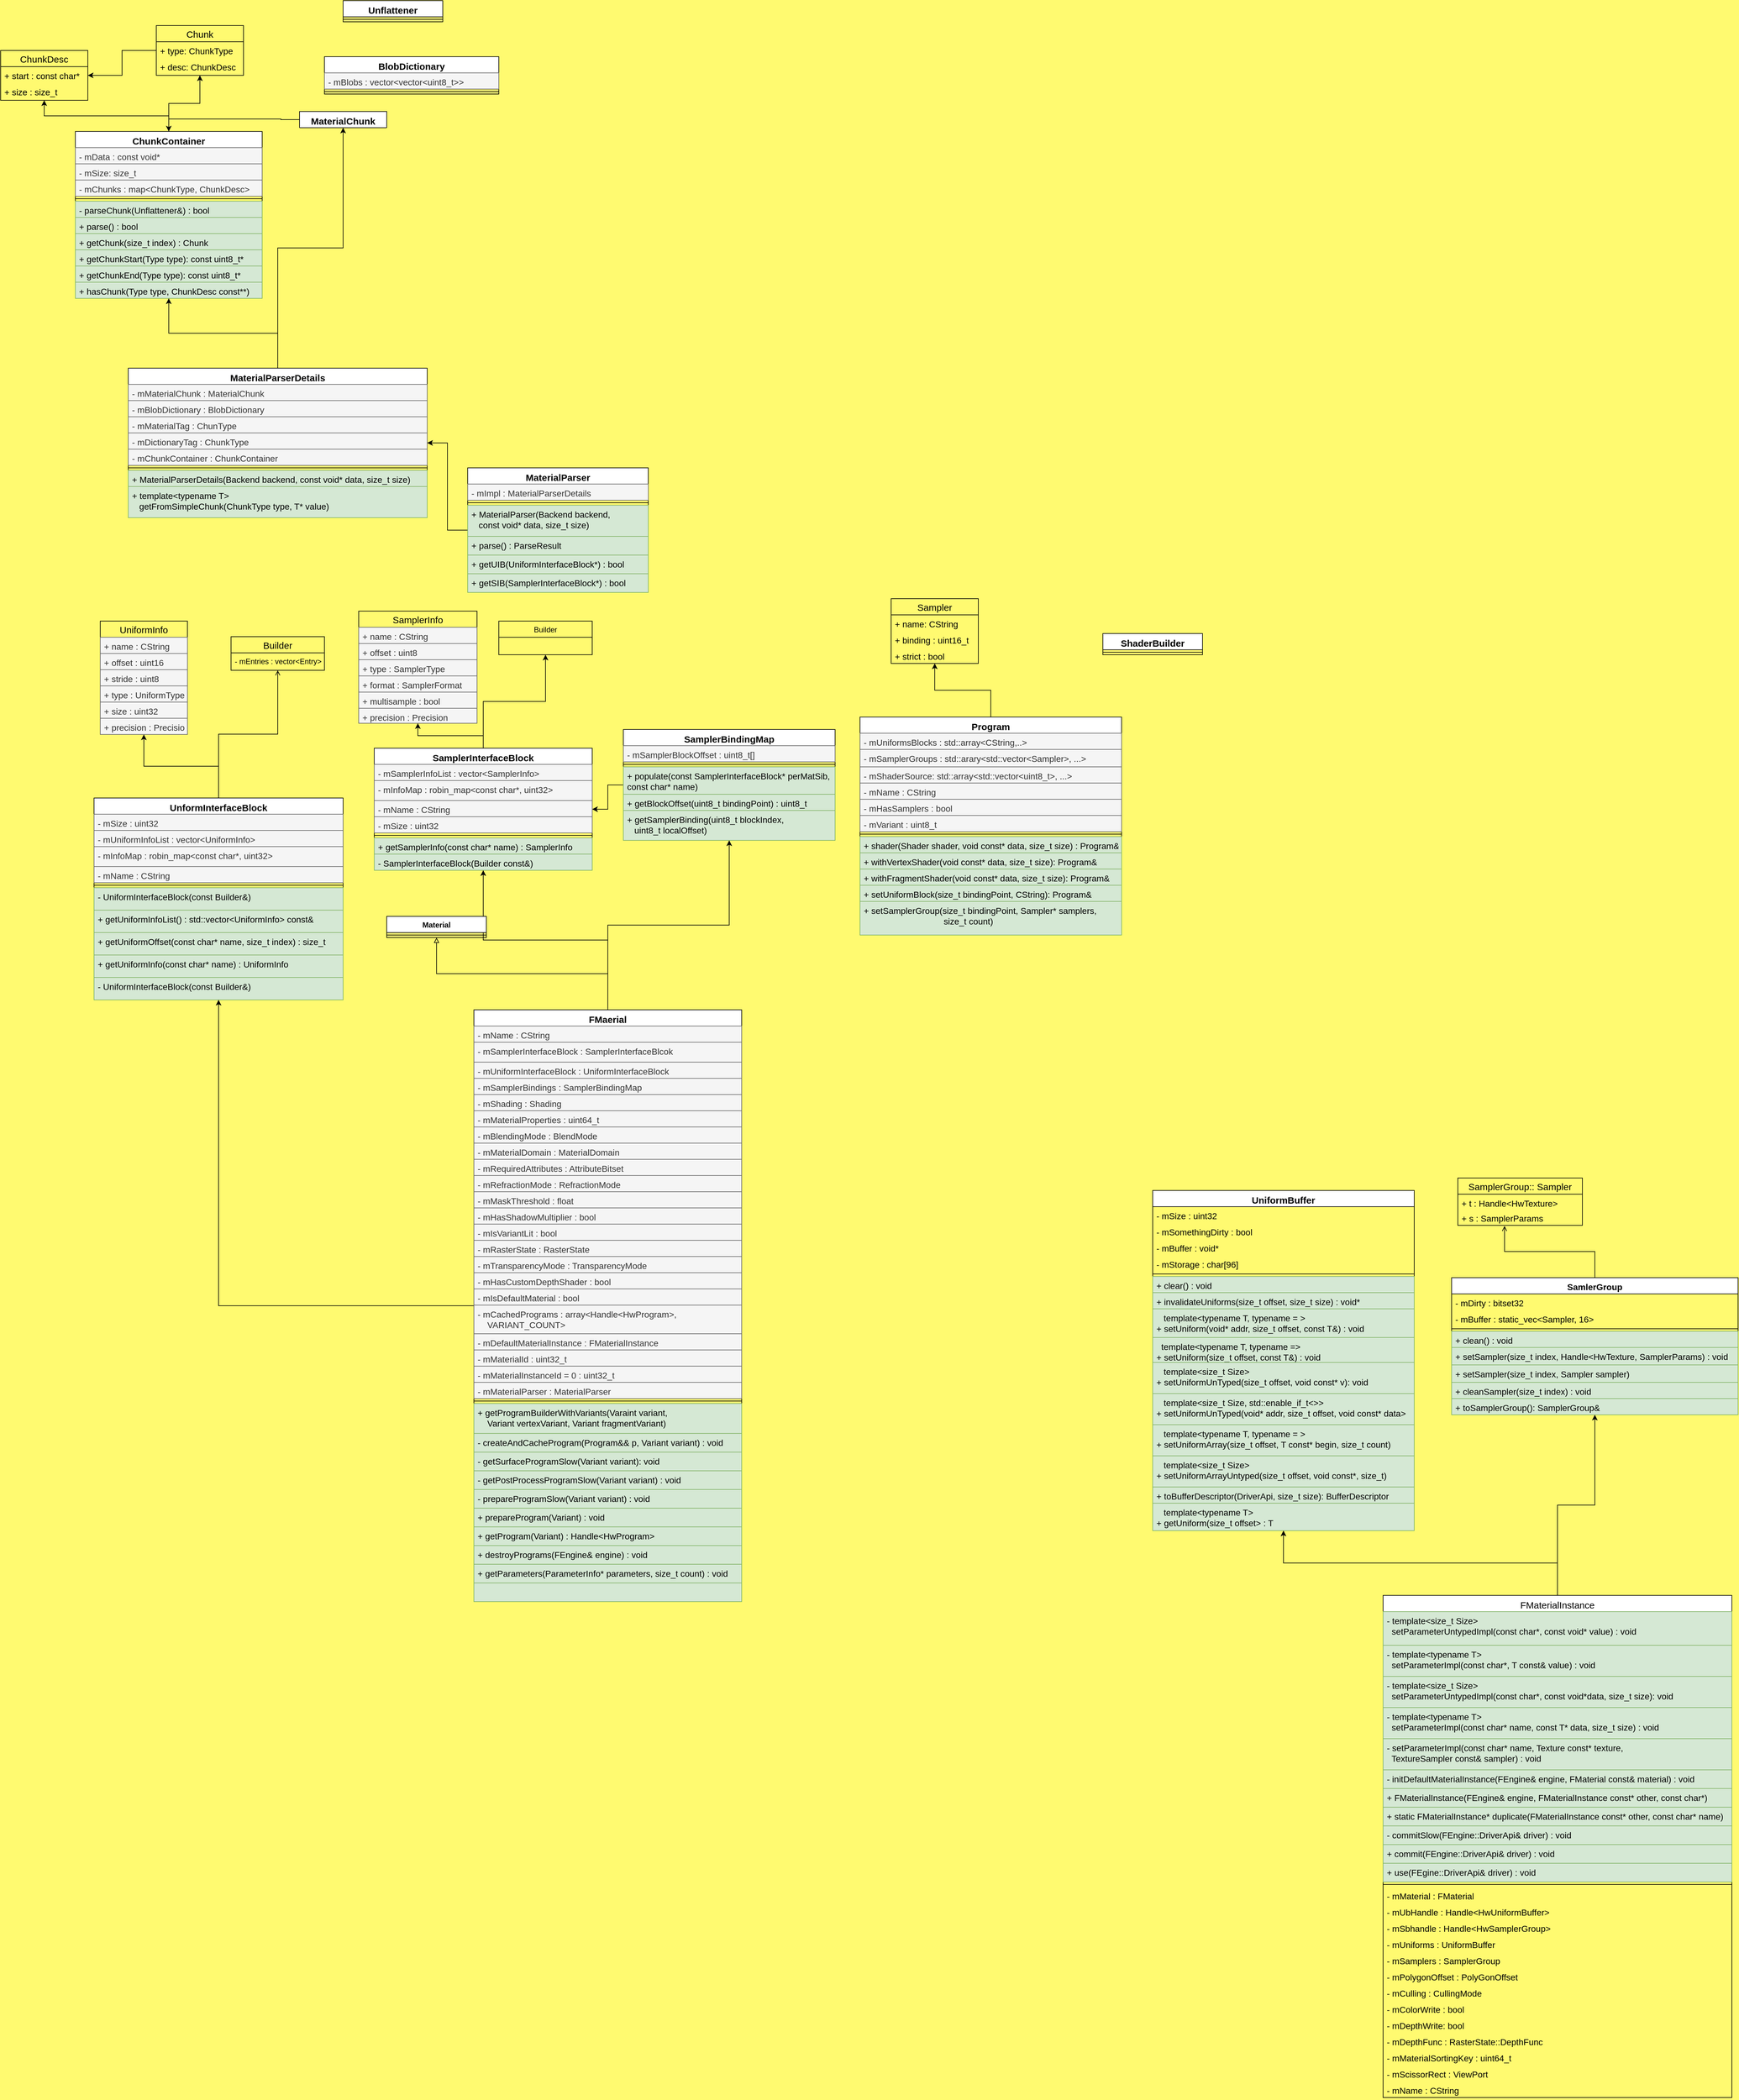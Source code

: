 <mxfile version="14.5.1" type="device"><diagram id="R4LUfKsZx3bozVjhjX74" name="第 1 页"><mxGraphModel dx="1913" dy="1975" grid="1" gridSize="10" guides="1" tooltips="1" connect="1" arrows="1" fold="1" page="1" pageScale="1" pageWidth="827" pageHeight="1169" background="#FFFA70" math="0" shadow="0"><root><mxCell id="0"/><mxCell id="1" parent="0"/><mxCell id="5aTvMJYGCbBk-fw1oUNl-45" style="edgeStyle=orthogonalEdgeStyle;rounded=0;orthogonalLoop=1;jettySize=auto;html=1;fontSize=15;" edge="1" parent="1" source="zKq-7-IqrHstA3_je30H-28" target="iJkGTJApYnYXZ3ZcTRKW-14"><mxGeometry relative="1" as="geometry"/></mxCell><mxCell id="5aTvMJYGCbBk-fw1oUNl-46" style="edgeStyle=orthogonalEdgeStyle;rounded=0;orthogonalLoop=1;jettySize=auto;html=1;fontSize=15;" edge="1" parent="1" source="zKq-7-IqrHstA3_je30H-28" target="iJkGTJApYnYXZ3ZcTRKW-1"><mxGeometry relative="1" as="geometry"/></mxCell><mxCell id="zKq-7-IqrHstA3_je30H-28" value="FMaterialInstance" style="swimlane;fontStyle=0;align=center;verticalAlign=top;childLayout=stackLayout;horizontal=1;startSize=26;horizontalStack=0;resizeParent=1;resizeParentMax=0;resizeLast=0;collapsible=1;marginBottom=0;fontSize=15;" parent="1" vertex="1"><mxGeometry x="1400" y="1600" width="560" height="806" as="geometry"/></mxCell><mxCell id="IXS_nLPBzHkwKHF3mna2-4" value="- template&lt;size_t Size&gt;&#10;  setParameterUntypedImpl(const char*, const void* value) : void" style="text;strokeColor=#82b366;fillColor=#d5e8d4;align=left;verticalAlign=top;spacingLeft=4;spacingRight=4;overflow=hidden;rotatable=0;points=[[0,0.5],[1,0.5]];portConstraint=eastwest;fontSize=14;" parent="zKq-7-IqrHstA3_je30H-28" vertex="1"><mxGeometry y="26" width="560" height="54" as="geometry"/></mxCell><mxCell id="IXS_nLPBzHkwKHF3mna2-8" value="- template&lt;typename T&gt;&#10;  setParameterImpl(const char*, T const&amp; value) : void" style="text;strokeColor=#82b366;fillColor=#d5e8d4;align=left;verticalAlign=top;spacingLeft=4;spacingRight=4;overflow=hidden;rotatable=0;points=[[0,0.5],[1,0.5]];portConstraint=eastwest;fontSize=14;" parent="zKq-7-IqrHstA3_je30H-28" vertex="1"><mxGeometry y="80" width="560" height="50" as="geometry"/></mxCell><mxCell id="IXS_nLPBzHkwKHF3mna2-9" value="- template&lt;size_t Size&gt;&#10;  setParameterUntypedImpl(const char*, const void*data, size_t size): void" style="text;strokeColor=#82b366;fillColor=#d5e8d4;align=left;verticalAlign=top;spacingLeft=4;spacingRight=4;overflow=hidden;rotatable=0;points=[[0,0.5],[1,0.5]];portConstraint=eastwest;fontSize=14;" parent="zKq-7-IqrHstA3_je30H-28" vertex="1"><mxGeometry y="130" width="560" height="50" as="geometry"/></mxCell><mxCell id="IXS_nLPBzHkwKHF3mna2-5" value="- template&lt;typename T&gt;&#10;  setParameterImpl(const char* name, const T* data, size_t size) : void" style="text;strokeColor=#82b366;fillColor=#d5e8d4;align=left;verticalAlign=top;spacingLeft=4;spacingRight=4;overflow=hidden;rotatable=0;points=[[0,0.5],[1,0.5]];portConstraint=eastwest;fontSize=14;" parent="zKq-7-IqrHstA3_je30H-28" vertex="1"><mxGeometry y="180" width="560" height="50" as="geometry"/></mxCell><mxCell id="IXS_nLPBzHkwKHF3mna2-3" value="- setParameterImpl(const char* name, Texture const* texture, &#10;  TextureSampler const&amp; sampler) : void" style="text;strokeColor=#82b366;fillColor=#d5e8d4;align=left;verticalAlign=top;spacingLeft=4;spacingRight=4;overflow=hidden;rotatable=0;points=[[0,0.5],[1,0.5]];portConstraint=eastwest;fontSize=14;" parent="zKq-7-IqrHstA3_je30H-28" vertex="1"><mxGeometry y="230" width="560" height="50" as="geometry"/></mxCell><mxCell id="IXS_nLPBzHkwKHF3mna2-2" value="- initDefaultMaterialInstance(FEngine&amp; engine, FMaterial const&amp; material) : void" style="text;strokeColor=#82b366;fillColor=#d5e8d4;align=left;verticalAlign=top;spacingLeft=4;spacingRight=4;overflow=hidden;rotatable=0;points=[[0,0.5],[1,0.5]];portConstraint=eastwest;fontSize=14;" parent="zKq-7-IqrHstA3_je30H-28" vertex="1"><mxGeometry y="280" width="560" height="30" as="geometry"/></mxCell><mxCell id="5aTvMJYGCbBk-fw1oUNl-37" value="+ FMaterialInstance(FEngine&amp; engine, FMaterialInstance const* other, const char*)" style="text;strokeColor=#82b366;fillColor=#d5e8d4;align=left;verticalAlign=top;spacingLeft=4;spacingRight=4;overflow=hidden;rotatable=0;points=[[0,0.5],[1,0.5]];portConstraint=eastwest;fontSize=14;" vertex="1" parent="zKq-7-IqrHstA3_je30H-28"><mxGeometry y="310" width="560" height="30" as="geometry"/></mxCell><mxCell id="5aTvMJYGCbBk-fw1oUNl-38" value="+ static FMaterialInstance* duplicate(FMaterialInstance const* other, const char* name)" style="text;strokeColor=#82b366;fillColor=#d5e8d4;align=left;verticalAlign=top;spacingLeft=4;spacingRight=4;overflow=hidden;rotatable=0;points=[[0,0.5],[1,0.5]];portConstraint=eastwest;fontSize=14;" vertex="1" parent="zKq-7-IqrHstA3_je30H-28"><mxGeometry y="340" width="560" height="30" as="geometry"/></mxCell><mxCell id="5aTvMJYGCbBk-fw1oUNl-39" value="- commitSlow(FEngine::DriverApi&amp; driver) : void" style="text;strokeColor=#82b366;fillColor=#d5e8d4;align=left;verticalAlign=top;spacingLeft=4;spacingRight=4;overflow=hidden;rotatable=0;points=[[0,0.5],[1,0.5]];portConstraint=eastwest;fontSize=14;" vertex="1" parent="zKq-7-IqrHstA3_je30H-28"><mxGeometry y="370" width="560" height="30" as="geometry"/></mxCell><mxCell id="5aTvMJYGCbBk-fw1oUNl-40" value="+ commit(FEngine::DriverApi&amp; driver) : void" style="text;strokeColor=#82b366;fillColor=#d5e8d4;align=left;verticalAlign=top;spacingLeft=4;spacingRight=4;overflow=hidden;rotatable=0;points=[[0,0.5],[1,0.5]];portConstraint=eastwest;fontSize=14;" vertex="1" parent="zKq-7-IqrHstA3_je30H-28"><mxGeometry y="400" width="560" height="30" as="geometry"/></mxCell><mxCell id="5aTvMJYGCbBk-fw1oUNl-42" value="+ use(FEgine::DriverApi&amp; driver) : void" style="text;strokeColor=#82b366;fillColor=#d5e8d4;align=left;verticalAlign=top;spacingLeft=4;spacingRight=4;overflow=hidden;rotatable=0;points=[[0,0.5],[1,0.5]];portConstraint=eastwest;fontSize=14;" vertex="1" parent="zKq-7-IqrHstA3_je30H-28"><mxGeometry y="430" width="560" height="30" as="geometry"/></mxCell><mxCell id="zKq-7-IqrHstA3_je30H-30" value="" style="line;strokeWidth=1;fillColor=none;align=left;verticalAlign=middle;spacingTop=-1;spacingLeft=3;spacingRight=3;rotatable=0;labelPosition=right;points=[];portConstraint=eastwest;" parent="zKq-7-IqrHstA3_je30H-28" vertex="1"><mxGeometry y="460" width="560" height="8" as="geometry"/></mxCell><mxCell id="zKq-7-IqrHstA3_je30H-29" value="- mMaterial : FMaterial" style="text;strokeColor=none;fillColor=none;align=left;verticalAlign=top;spacingLeft=4;spacingRight=4;overflow=hidden;rotatable=0;points=[[0,0.5],[1,0.5]];portConstraint=eastwest;fontSize=14;" parent="zKq-7-IqrHstA3_je30H-28" vertex="1"><mxGeometry y="468" width="560" height="26" as="geometry"/></mxCell><mxCell id="zKq-7-IqrHstA3_je30H-35" value="- mUbHandle : Handle&lt;HwUniformBuffer&gt;" style="text;strokeColor=none;fillColor=none;align=left;verticalAlign=top;spacingLeft=4;spacingRight=4;overflow=hidden;rotatable=0;points=[[0,0.5],[1,0.5]];portConstraint=eastwest;fontSize=14;" parent="zKq-7-IqrHstA3_je30H-28" vertex="1"><mxGeometry y="494" width="560" height="26" as="geometry"/></mxCell><mxCell id="zKq-7-IqrHstA3_je30H-36" value="- mSbhandle : Handle&lt;HwSamplerGroup&gt;" style="text;strokeColor=none;fillColor=none;align=left;verticalAlign=top;spacingLeft=4;spacingRight=4;overflow=hidden;rotatable=0;points=[[0,0.5],[1,0.5]];portConstraint=eastwest;fontSize=14;" parent="zKq-7-IqrHstA3_je30H-28" vertex="1"><mxGeometry y="520" width="560" height="26" as="geometry"/></mxCell><mxCell id="zKq-7-IqrHstA3_je30H-39" value="- mUniforms : UniformBuffer" style="text;strokeColor=none;fillColor=none;align=left;verticalAlign=top;spacingLeft=4;spacingRight=4;overflow=hidden;rotatable=0;points=[[0,0.5],[1,0.5]];portConstraint=eastwest;fontSize=14;" parent="zKq-7-IqrHstA3_je30H-28" vertex="1"><mxGeometry y="546" width="560" height="26" as="geometry"/></mxCell><mxCell id="zKq-7-IqrHstA3_je30H-37" value="- mSamplers : SamplerGroup" style="text;strokeColor=none;fillColor=none;align=left;verticalAlign=top;spacingLeft=4;spacingRight=4;overflow=hidden;rotatable=0;points=[[0,0.5],[1,0.5]];portConstraint=eastwest;fontSize=14;" parent="zKq-7-IqrHstA3_je30H-28" vertex="1"><mxGeometry y="572" width="560" height="26" as="geometry"/></mxCell><mxCell id="zKq-7-IqrHstA3_je30H-38" value="- mPolygonOffset : PolyGonOffset" style="text;strokeColor=none;fillColor=none;align=left;verticalAlign=top;spacingLeft=4;spacingRight=4;overflow=hidden;rotatable=0;points=[[0,0.5],[1,0.5]];portConstraint=eastwest;fontSize=14;" parent="zKq-7-IqrHstA3_je30H-28" vertex="1"><mxGeometry y="598" width="560" height="26" as="geometry"/></mxCell><mxCell id="zKq-7-IqrHstA3_je30H-41" value="- mCulling : CullingMode" style="text;strokeColor=none;fillColor=none;align=left;verticalAlign=top;spacingLeft=4;spacingRight=4;overflow=hidden;rotatable=0;points=[[0,0.5],[1,0.5]];portConstraint=eastwest;fontSize=14;" parent="zKq-7-IqrHstA3_je30H-28" vertex="1"><mxGeometry y="624" width="560" height="26" as="geometry"/></mxCell><mxCell id="zKq-7-IqrHstA3_je30H-42" value="- mColorWrite : bool" style="text;strokeColor=none;fillColor=none;align=left;verticalAlign=top;spacingLeft=4;spacingRight=4;overflow=hidden;rotatable=0;points=[[0,0.5],[1,0.5]];portConstraint=eastwest;fontSize=14;" parent="zKq-7-IqrHstA3_je30H-28" vertex="1"><mxGeometry y="650" width="560" height="26" as="geometry"/></mxCell><mxCell id="zKq-7-IqrHstA3_je30H-43" value="- mDepthWrite: bool" style="text;strokeColor=none;fillColor=none;align=left;verticalAlign=top;spacingLeft=4;spacingRight=4;overflow=hidden;rotatable=0;points=[[0,0.5],[1,0.5]];portConstraint=eastwest;fontSize=14;" parent="zKq-7-IqrHstA3_je30H-28" vertex="1"><mxGeometry y="676" width="560" height="26" as="geometry"/></mxCell><mxCell id="zKq-7-IqrHstA3_je30H-45" value="- mDepthFunc : RasterState::DepthFunc" style="text;strokeColor=none;fillColor=none;align=left;verticalAlign=top;spacingLeft=4;spacingRight=4;overflow=hidden;rotatable=0;points=[[0,0.5],[1,0.5]];portConstraint=eastwest;fontSize=14;" parent="zKq-7-IqrHstA3_je30H-28" vertex="1"><mxGeometry y="702" width="560" height="26" as="geometry"/></mxCell><mxCell id="zKq-7-IqrHstA3_je30H-44" value="- mMaterialSortingKey : uint64_t" style="text;strokeColor=none;fillColor=none;align=left;verticalAlign=top;spacingLeft=4;spacingRight=4;overflow=hidden;rotatable=0;points=[[0,0.5],[1,0.5]];portConstraint=eastwest;fontSize=14;" parent="zKq-7-IqrHstA3_je30H-28" vertex="1"><mxGeometry y="728" width="560" height="26" as="geometry"/></mxCell><mxCell id="zKq-7-IqrHstA3_je30H-46" value="- mScissorRect : ViewPort" style="text;strokeColor=none;fillColor=none;align=left;verticalAlign=top;spacingLeft=4;spacingRight=4;overflow=hidden;rotatable=0;points=[[0,0.5],[1,0.5]];portConstraint=eastwest;fontSize=14;" parent="zKq-7-IqrHstA3_je30H-28" vertex="1"><mxGeometry y="754" width="560" height="26" as="geometry"/></mxCell><mxCell id="zKq-7-IqrHstA3_je30H-47" value="- mName : CString" style="text;strokeColor=none;fillColor=none;align=left;verticalAlign=top;spacingLeft=4;spacingRight=4;overflow=hidden;rotatable=0;points=[[0,0.5],[1,0.5]];portConstraint=eastwest;fontSize=14;" parent="zKq-7-IqrHstA3_je30H-28" vertex="1"><mxGeometry y="780" width="560" height="26" as="geometry"/></mxCell><mxCell id="zKq-7-IqrHstA3_je30H-206" value="UniformInfo" style="swimlane;fontStyle=0;childLayout=stackLayout;horizontal=1;startSize=26;fillColor=none;horizontalStack=0;resizeParent=1;resizeParentMax=0;resizeLast=0;collapsible=1;marginBottom=0;fontSize=15;" parent="1" vertex="1"><mxGeometry x="-660" y="36" width="140" height="182" as="geometry"/></mxCell><mxCell id="zKq-7-IqrHstA3_je30H-207" value="+ name : CString" style="text;strokeColor=#666666;fillColor=#f5f5f5;align=left;verticalAlign=top;spacingLeft=4;spacingRight=4;overflow=hidden;rotatable=0;points=[[0,0.5],[1,0.5]];portConstraint=eastwest;fontSize=14;fontColor=#333333;" parent="zKq-7-IqrHstA3_je30H-206" vertex="1"><mxGeometry y="26" width="140" height="26" as="geometry"/></mxCell><mxCell id="zKq-7-IqrHstA3_je30H-208" value="+ offset : uint16" style="text;strokeColor=#666666;fillColor=#f5f5f5;align=left;verticalAlign=top;spacingLeft=4;spacingRight=4;overflow=hidden;rotatable=0;points=[[0,0.5],[1,0.5]];portConstraint=eastwest;fontSize=14;fontColor=#333333;" parent="zKq-7-IqrHstA3_je30H-206" vertex="1"><mxGeometry y="52" width="140" height="26" as="geometry"/></mxCell><mxCell id="zKq-7-IqrHstA3_je30H-210" value="+ stride : uint8" style="text;strokeColor=#666666;fillColor=#f5f5f5;align=left;verticalAlign=top;spacingLeft=4;spacingRight=4;overflow=hidden;rotatable=0;points=[[0,0.5],[1,0.5]];portConstraint=eastwest;fontSize=14;fontColor=#333333;" parent="zKq-7-IqrHstA3_je30H-206" vertex="1"><mxGeometry y="78" width="140" height="26" as="geometry"/></mxCell><mxCell id="zKq-7-IqrHstA3_je30H-209" value="+ type : UniformType" style="text;strokeColor=#666666;fillColor=#f5f5f5;align=left;verticalAlign=top;spacingLeft=4;spacingRight=4;overflow=hidden;rotatable=0;points=[[0,0.5],[1,0.5]];portConstraint=eastwest;fontSize=14;fontColor=#333333;" parent="zKq-7-IqrHstA3_je30H-206" vertex="1"><mxGeometry y="104" width="140" height="26" as="geometry"/></mxCell><mxCell id="zKq-7-IqrHstA3_je30H-212" value="+ size : uint32" style="text;strokeColor=#666666;fillColor=#f5f5f5;align=left;verticalAlign=top;spacingLeft=4;spacingRight=4;overflow=hidden;rotatable=0;points=[[0,0.5],[1,0.5]];portConstraint=eastwest;fontSize=14;fontColor=#333333;" parent="zKq-7-IqrHstA3_je30H-206" vertex="1"><mxGeometry y="130" width="140" height="26" as="geometry"/></mxCell><mxCell id="zKq-7-IqrHstA3_je30H-211" value="+ precision : Precision" style="text;strokeColor=#666666;fillColor=#f5f5f5;align=left;verticalAlign=top;spacingLeft=4;spacingRight=4;overflow=hidden;rotatable=0;points=[[0,0.5],[1,0.5]];portConstraint=eastwest;fontSize=14;fontColor=#333333;" parent="zKq-7-IqrHstA3_je30H-206" vertex="1"><mxGeometry y="156" width="140" height="26" as="geometry"/></mxCell><mxCell id="zKq-7-IqrHstA3_je30H-213" value="Builder" style="swimlane;fontStyle=0;childLayout=stackLayout;horizontal=1;startSize=26;fillColor=none;horizontalStack=0;resizeParent=1;resizeParentMax=0;resizeLast=0;collapsible=1;marginBottom=0;fontSize=15;" parent="1" vertex="1"><mxGeometry x="-450" y="61" width="150" height="54" as="geometry"/></mxCell><mxCell id="zKq-7-IqrHstA3_je30H-215" value="- mEntries : vector&lt;Entry&gt;" style="text;strokeColor=none;fillColor=none;align=left;verticalAlign=top;spacingLeft=4;spacingRight=4;overflow=hidden;rotatable=0;points=[[0,0.5],[1,0.5]];portConstraint=eastwest;" parent="zKq-7-IqrHstA3_je30H-213" vertex="1"><mxGeometry y="26" width="150" height="28" as="geometry"/></mxCell><mxCell id="zKq-7-IqrHstA3_je30H-228" style="edgeStyle=orthogonalEdgeStyle;rounded=0;orthogonalLoop=1;jettySize=auto;html=1;endArrow=open;endFill=0;" parent="1" source="ag33-yEhhO3bMy20tLZP-37" target="zKq-7-IqrHstA3_je30H-213" edge="1"><mxGeometry relative="1" as="geometry"><mxPoint x="-425" y="257" as="sourcePoint"/></mxGeometry></mxCell><mxCell id="ag33-yEhhO3bMy20tLZP-36" style="edgeStyle=orthogonalEdgeStyle;rounded=0;orthogonalLoop=1;jettySize=auto;html=1;fontSize=14;" parent="1" source="ag33-yEhhO3bMy20tLZP-37" target="zKq-7-IqrHstA3_je30H-206" edge="1"><mxGeometry relative="1" as="geometry"><mxPoint x="-425" y="257" as="sourcePoint"/></mxGeometry></mxCell><mxCell id="zKq-7-IqrHstA3_je30H-235" value="SamplerInfo" style="swimlane;fontStyle=0;childLayout=stackLayout;horizontal=1;startSize=26;fillColor=none;horizontalStack=0;resizeParent=1;resizeParentMax=0;resizeLast=0;collapsible=1;marginBottom=0;fontSize=15;" parent="1" vertex="1"><mxGeometry x="-245" y="20" width="190" height="180" as="geometry"><mxRectangle x="-620" y="10" width="100" height="26" as="alternateBounds"/></mxGeometry></mxCell><mxCell id="zKq-7-IqrHstA3_je30H-236" value="+ name : CString" style="text;align=left;verticalAlign=top;spacingLeft=4;spacingRight=4;overflow=hidden;rotatable=0;points=[[0,0.5],[1,0.5]];portConstraint=eastwest;fontSize=14;fillColor=#f5f5f5;strokeColor=#666666;fontColor=#333333;" parent="zKq-7-IqrHstA3_je30H-235" vertex="1"><mxGeometry y="26" width="190" height="26" as="geometry"/></mxCell><mxCell id="zKq-7-IqrHstA3_je30H-237" value="+ offset : uint8" style="text;align=left;verticalAlign=top;spacingLeft=4;spacingRight=4;overflow=hidden;rotatable=0;points=[[0,0.5],[1,0.5]];portConstraint=eastwest;fontSize=14;fillColor=#f5f5f5;strokeColor=#666666;fontColor=#333333;" parent="zKq-7-IqrHstA3_je30H-235" vertex="1"><mxGeometry y="52" width="190" height="26" as="geometry"/></mxCell><mxCell id="zKq-7-IqrHstA3_je30H-239" value="+ type : SamplerType" style="text;align=left;verticalAlign=top;spacingLeft=4;spacingRight=4;overflow=hidden;rotatable=0;points=[[0,0.5],[1,0.5]];portConstraint=eastwest;fontSize=14;fillColor=#f5f5f5;strokeColor=#666666;fontColor=#333333;" parent="zKq-7-IqrHstA3_je30H-235" vertex="1"><mxGeometry y="78" width="190" height="26" as="geometry"/></mxCell><mxCell id="zKq-7-IqrHstA3_je30H-240" value="+ format : SamplerFormat" style="text;strokeColor=#666666;fillColor=#f5f5f5;align=left;verticalAlign=top;spacingLeft=4;spacingRight=4;overflow=hidden;rotatable=0;points=[[0,0.5],[1,0.5]];portConstraint=eastwest;fontSize=14;fontColor=#333333;" parent="zKq-7-IqrHstA3_je30H-235" vertex="1"><mxGeometry y="104" width="190" height="26" as="geometry"/></mxCell><mxCell id="zKq-7-IqrHstA3_je30H-242" value="+ multisample : bool" style="text;align=left;verticalAlign=top;spacingLeft=4;spacingRight=4;overflow=hidden;rotatable=0;points=[[0,0.5],[1,0.5]];portConstraint=eastwest;fontSize=14;fillColor=#f5f5f5;strokeColor=#666666;fontColor=#333333;" parent="zKq-7-IqrHstA3_je30H-235" vertex="1"><mxGeometry y="130" width="190" height="26" as="geometry"/></mxCell><mxCell id="zKq-7-IqrHstA3_je30H-241" value="+ precision : Precision" style="text;align=left;verticalAlign=top;spacingLeft=4;spacingRight=4;overflow=hidden;rotatable=0;points=[[0,0.5],[1,0.5]];portConstraint=eastwest;fontSize=14;fillColor=#f5f5f5;strokeColor=#666666;fontColor=#333333;" parent="zKq-7-IqrHstA3_je30H-235" vertex="1"><mxGeometry y="156" width="190" height="24" as="geometry"/></mxCell><mxCell id="zKq-7-IqrHstA3_je30H-249" value="Builder" style="swimlane;fontStyle=0;childLayout=stackLayout;horizontal=1;startSize=26;fillColor=none;horizontalStack=0;resizeParent=1;resizeParentMax=0;resizeLast=0;collapsible=1;marginBottom=0;" parent="1" vertex="1"><mxGeometry x="-20" y="36" width="150" height="54" as="geometry"/></mxCell><mxCell id="ag33-yEhhO3bMy20tLZP-20" style="edgeStyle=orthogonalEdgeStyle;rounded=0;orthogonalLoop=1;jettySize=auto;html=1;exitX=0.5;exitY=0;exitDx=0;exitDy=0;" parent="1" source="ag33-yEhhO3bMy20tLZP-21" target="zKq-7-IqrHstA3_je30H-235" edge="1"><mxGeometry relative="1" as="geometry"><mxPoint x="-460" y="170" as="sourcePoint"/></mxGeometry></mxCell><mxCell id="zKq-7-IqrHstA3_je30H-309" style="edgeStyle=orthogonalEdgeStyle;rounded=0;orthogonalLoop=1;jettySize=auto;html=1;entryX=0.375;entryY=1.038;entryDx=0;entryDy=0;entryPerimeter=0;endArrow=open;endFill=0;" parent="1" source="iJkGTJApYnYXZ3ZcTRKW-14" target="zKq-7-IqrHstA3_je30H-307" edge="1"><mxGeometry relative="1" as="geometry"><mxPoint x="1140" y="566" as="sourcePoint"/></mxGeometry></mxCell><mxCell id="zKq-7-IqrHstA3_je30H-305" value="SamplerGroup:: Sampler" style="swimlane;fontStyle=0;childLayout=stackLayout;horizontal=1;startSize=26;fillColor=none;horizontalStack=0;resizeParent=1;resizeParentMax=0;resizeLast=0;collapsible=1;marginBottom=0;fontSize=15;" parent="1" vertex="1"><mxGeometry x="1520" y="930" width="200" height="76" as="geometry"/></mxCell><mxCell id="zKq-7-IqrHstA3_je30H-306" value="+ t : Handle&lt;HwTexture&gt;" style="text;strokeColor=none;fillColor=none;align=left;verticalAlign=top;spacingLeft=4;spacingRight=4;overflow=hidden;rotatable=0;points=[[0,0.5],[1,0.5]];portConstraint=eastwest;fontSize=14;" parent="zKq-7-IqrHstA3_je30H-305" vertex="1"><mxGeometry y="26" width="200" height="24" as="geometry"/></mxCell><mxCell id="zKq-7-IqrHstA3_je30H-307" value="+ s : SamplerParams" style="text;strokeColor=none;fillColor=none;align=left;verticalAlign=top;spacingLeft=4;spacingRight=4;overflow=hidden;rotatable=0;points=[[0,0.5],[1,0.5]];portConstraint=eastwest;fontSize=14;" parent="zKq-7-IqrHstA3_je30H-305" vertex="1"><mxGeometry y="50" width="200" height="26" as="geometry"/></mxCell><mxCell id="iJkGTJApYnYXZ3ZcTRKW-1" value="UniformBuffer" style="swimlane;fontStyle=1;align=center;verticalAlign=top;childLayout=stackLayout;horizontal=1;startSize=26;horizontalStack=0;resizeParent=1;resizeParentMax=0;resizeLast=0;collapsible=1;marginBottom=0;fontSize=15;" parent="1" vertex="1"><mxGeometry x="1030" y="950" width="420" height="546" as="geometry"/></mxCell><mxCell id="zKq-7-IqrHstA3_je30H-294" value="- mSize : uint32" style="text;strokeColor=none;fillColor=none;align=left;verticalAlign=top;spacingLeft=4;spacingRight=4;overflow=hidden;rotatable=0;points=[[0,0.5],[1,0.5]];portConstraint=eastwest;fontSize=14;" parent="iJkGTJApYnYXZ3ZcTRKW-1" vertex="1"><mxGeometry y="26" width="420" height="26" as="geometry"/></mxCell><mxCell id="zKq-7-IqrHstA3_je30H-295" value="- mSomethingDirty : bool" style="text;strokeColor=none;fillColor=none;align=left;verticalAlign=top;spacingLeft=4;spacingRight=4;overflow=hidden;rotatable=0;points=[[0,0.5],[1,0.5]];portConstraint=eastwest;fontSize=14;" parent="iJkGTJApYnYXZ3ZcTRKW-1" vertex="1"><mxGeometry y="52" width="420" height="26" as="geometry"/></mxCell><mxCell id="zKq-7-IqrHstA3_je30H-293" value="- mBuffer : void*" style="text;strokeColor=none;fillColor=none;align=left;verticalAlign=top;spacingLeft=4;spacingRight=4;overflow=hidden;rotatable=0;points=[[0,0.5],[1,0.5]];portConstraint=eastwest;fontSize=14;" parent="iJkGTJApYnYXZ3ZcTRKW-1" vertex="1"><mxGeometry y="78" width="420" height="26" as="geometry"/></mxCell><mxCell id="zKq-7-IqrHstA3_je30H-292" value="- mStorage : char[96]" style="text;strokeColor=none;fillColor=none;align=left;verticalAlign=top;spacingLeft=4;spacingRight=4;overflow=hidden;rotatable=0;points=[[0,0.5],[1,0.5]];portConstraint=eastwest;fontSize=14;" parent="iJkGTJApYnYXZ3ZcTRKW-1" vertex="1"><mxGeometry y="104" width="420" height="26" as="geometry"/></mxCell><mxCell id="iJkGTJApYnYXZ3ZcTRKW-3" value="" style="line;strokeWidth=1;fillColor=none;align=left;verticalAlign=middle;spacingTop=-1;spacingLeft=3;spacingRight=3;rotatable=0;labelPosition=right;points=[];portConstraint=eastwest;" parent="iJkGTJApYnYXZ3ZcTRKW-1" vertex="1"><mxGeometry y="130" width="420" height="8" as="geometry"/></mxCell><mxCell id="iJkGTJApYnYXZ3ZcTRKW-7" value="+ clear() : void" style="text;strokeColor=#82b366;fillColor=#d5e8d4;align=left;verticalAlign=top;spacingLeft=4;spacingRight=4;overflow=hidden;rotatable=0;points=[[0,0.5],[1,0.5]];portConstraint=eastwest;fontSize=14;" parent="iJkGTJApYnYXZ3ZcTRKW-1" vertex="1"><mxGeometry y="138" width="420" height="26" as="geometry"/></mxCell><mxCell id="iJkGTJApYnYXZ3ZcTRKW-13" value="+ invalidateUniforms(size_t offset, size_t size) : void*" style="text;strokeColor=#82b366;fillColor=#d5e8d4;align=left;verticalAlign=top;spacingLeft=4;spacingRight=4;overflow=hidden;rotatable=0;points=[[0,0.5],[1,0.5]];portConstraint=eastwest;fontSize=14;" parent="iJkGTJApYnYXZ3ZcTRKW-1" vertex="1"><mxGeometry y="164" width="420" height="26" as="geometry"/></mxCell><mxCell id="iJkGTJApYnYXZ3ZcTRKW-4" value="   template&lt;typename T, typename = &gt;&#10;+ setUniform(void* addr, size_t offset, const T&amp;) : void" style="text;strokeColor=#82b366;fillColor=#d5e8d4;align=left;verticalAlign=top;spacingLeft=4;spacingRight=4;overflow=hidden;rotatable=0;points=[[0,0.5],[1,0.5]];portConstraint=eastwest;fontSize=14;" parent="iJkGTJApYnYXZ3ZcTRKW-1" vertex="1"><mxGeometry y="190" width="420" height="46" as="geometry"/></mxCell><mxCell id="iJkGTJApYnYXZ3ZcTRKW-5" value="  template&lt;typename T, typename =&gt;&#10;+ setUniform(size_t offset, const T&amp;) : void" style="text;strokeColor=#82b366;fillColor=#d5e8d4;align=left;verticalAlign=top;spacingLeft=4;spacingRight=4;overflow=hidden;rotatable=0;points=[[0,0.5],[1,0.5]];portConstraint=eastwest;fontSize=14;" parent="iJkGTJApYnYXZ3ZcTRKW-1" vertex="1"><mxGeometry y="236" width="420" height="40" as="geometry"/></mxCell><mxCell id="iJkGTJApYnYXZ3ZcTRKW-6" value="   template&lt;size_t Size&gt;&#10;+ setUniformUnTyped(size_t offset, void const* v): void" style="text;strokeColor=#82b366;fillColor=#d5e8d4;align=left;verticalAlign=top;spacingLeft=4;spacingRight=4;overflow=hidden;rotatable=0;points=[[0,0.5],[1,0.5]];portConstraint=eastwest;fontSize=14;" parent="iJkGTJApYnYXZ3ZcTRKW-1" vertex="1"><mxGeometry y="276" width="420" height="50" as="geometry"/></mxCell><mxCell id="iJkGTJApYnYXZ3ZcTRKW-12" value="   template&lt;size_t Size, std::enable_if_t&lt;&gt;&gt;&#10;+ setUniformUnTyped(void* addr, size_t offset, void const* data&gt;" style="text;strokeColor=#82b366;fillColor=#d5e8d4;align=left;verticalAlign=top;spacingLeft=4;spacingRight=4;overflow=hidden;rotatable=0;points=[[0,0.5],[1,0.5]];portConstraint=eastwest;fontSize=14;" parent="iJkGTJApYnYXZ3ZcTRKW-1" vertex="1"><mxGeometry y="326" width="420" height="50" as="geometry"/></mxCell><mxCell id="iJkGTJApYnYXZ3ZcTRKW-8" value="   template&lt;typename T, typename = &gt;&#10;+ setUniformArray(size_t offset, T const* begin, size_t count)" style="text;strokeColor=#82b366;fillColor=#d5e8d4;align=left;verticalAlign=top;spacingLeft=4;spacingRight=4;overflow=hidden;rotatable=0;points=[[0,0.5],[1,0.5]];portConstraint=eastwest;fontSize=14;" parent="iJkGTJApYnYXZ3ZcTRKW-1" vertex="1"><mxGeometry y="376" width="420" height="50" as="geometry"/></mxCell><mxCell id="iJkGTJApYnYXZ3ZcTRKW-9" value="   template&lt;size_t Size&gt;&#10;+ setUniformArrayUntyped(size_t offset, void const*, size_t)" style="text;strokeColor=#82b366;fillColor=#d5e8d4;align=left;verticalAlign=top;spacingLeft=4;spacingRight=4;overflow=hidden;rotatable=0;points=[[0,0.5],[1,0.5]];portConstraint=eastwest;fontSize=14;" parent="iJkGTJApYnYXZ3ZcTRKW-1" vertex="1"><mxGeometry y="426" width="420" height="50" as="geometry"/></mxCell><mxCell id="iJkGTJApYnYXZ3ZcTRKW-10" value="+ toBufferDescriptor(DriverApi, size_t size): BufferDescriptor" style="text;strokeColor=#82b366;fillColor=#d5e8d4;align=left;verticalAlign=top;spacingLeft=4;spacingRight=4;overflow=hidden;rotatable=0;points=[[0,0.5],[1,0.5]];portConstraint=eastwest;fontSize=14;" parent="iJkGTJApYnYXZ3ZcTRKW-1" vertex="1"><mxGeometry y="476" width="420" height="26" as="geometry"/></mxCell><mxCell id="iJkGTJApYnYXZ3ZcTRKW-11" value="   template&lt;typename T&gt;&#10;+ getUniform(size_t offset&gt; : T" style="text;strokeColor=#82b366;fillColor=#d5e8d4;align=left;verticalAlign=top;spacingLeft=4;spacingRight=4;overflow=hidden;rotatable=0;points=[[0,0.5],[1,0.5]];portConstraint=eastwest;fontSize=14;" parent="iJkGTJApYnYXZ3ZcTRKW-1" vertex="1"><mxGeometry y="502" width="420" height="44" as="geometry"/></mxCell><mxCell id="iJkGTJApYnYXZ3ZcTRKW-14" value="SamlerGroup" style="swimlane;fontStyle=1;align=center;verticalAlign=top;childLayout=stackLayout;horizontal=1;startSize=26;horizontalStack=0;resizeParent=1;resizeParentMax=0;resizeLast=0;collapsible=1;marginBottom=0;fontSize=14;" parent="1" vertex="1"><mxGeometry x="1510" y="1090" width="460" height="220" as="geometry"><mxRectangle x="1510" y="1090" width="110" height="26" as="alternateBounds"/></mxGeometry></mxCell><mxCell id="zKq-7-IqrHstA3_je30H-299" value="- mDirty : bitset32" style="text;strokeColor=none;fillColor=none;align=left;verticalAlign=top;spacingLeft=4;spacingRight=4;overflow=hidden;rotatable=0;points=[[0,0.5],[1,0.5]];portConstraint=eastwest;fontSize=14;" parent="iJkGTJApYnYXZ3ZcTRKW-14" vertex="1"><mxGeometry y="26" width="460" height="26" as="geometry"/></mxCell><mxCell id="zKq-7-IqrHstA3_je30H-298" value="- mBuffer : static_vec&lt;Sampler, 16&gt;" style="text;strokeColor=none;fillColor=none;align=left;verticalAlign=top;spacingLeft=4;spacingRight=4;overflow=hidden;rotatable=0;points=[[0,0.5],[1,0.5]];portConstraint=eastwest;fontSize=14;" parent="iJkGTJApYnYXZ3ZcTRKW-14" vertex="1"><mxGeometry y="52" width="460" height="26" as="geometry"/></mxCell><mxCell id="iJkGTJApYnYXZ3ZcTRKW-16" value="" style="line;strokeWidth=1;fillColor=none;align=left;verticalAlign=middle;spacingTop=-1;spacingLeft=3;spacingRight=3;rotatable=0;labelPosition=right;points=[];portConstraint=eastwest;" parent="iJkGTJApYnYXZ3ZcTRKW-14" vertex="1"><mxGeometry y="78" width="460" height="8" as="geometry"/></mxCell><mxCell id="iJkGTJApYnYXZ3ZcTRKW-17" value="+ clean() : void" style="text;strokeColor=#82b366;fillColor=#d5e8d4;align=left;verticalAlign=top;spacingLeft=4;spacingRight=4;overflow=hidden;rotatable=0;points=[[0,0.5],[1,0.5]];portConstraint=eastwest;fontSize=14;" parent="iJkGTJApYnYXZ3ZcTRKW-14" vertex="1"><mxGeometry y="86" width="460" height="26" as="geometry"/></mxCell><mxCell id="iJkGTJApYnYXZ3ZcTRKW-20" value="+ setSampler(size_t index, Handle&lt;HwTexture, SamplerParams) : void" style="text;strokeColor=#82b366;fillColor=#d5e8d4;align=left;verticalAlign=top;spacingLeft=4;spacingRight=4;overflow=hidden;rotatable=0;points=[[0,0.5],[1,0.5]];portConstraint=eastwest;fontSize=14;" parent="iJkGTJApYnYXZ3ZcTRKW-14" vertex="1"><mxGeometry y="112" width="460" height="28" as="geometry"/></mxCell><mxCell id="iJkGTJApYnYXZ3ZcTRKW-18" value="+ setSampler(size_t index, Sampler sampler)" style="text;strokeColor=#82b366;fillColor=#d5e8d4;align=left;verticalAlign=top;spacingLeft=4;spacingRight=4;overflow=hidden;rotatable=0;points=[[0,0.5],[1,0.5]];portConstraint=eastwest;fontSize=14;" parent="iJkGTJApYnYXZ3ZcTRKW-14" vertex="1"><mxGeometry y="140" width="460" height="28" as="geometry"/></mxCell><mxCell id="iJkGTJApYnYXZ3ZcTRKW-19" value="+ cleanSampler(size_t index) : void" style="text;strokeColor=#82b366;fillColor=#d5e8d4;align=left;verticalAlign=top;spacingLeft=4;spacingRight=4;overflow=hidden;rotatable=0;points=[[0,0.5],[1,0.5]];portConstraint=eastwest;fontSize=14;" parent="iJkGTJApYnYXZ3ZcTRKW-14" vertex="1"><mxGeometry y="168" width="460" height="26" as="geometry"/></mxCell><mxCell id="iJkGTJApYnYXZ3ZcTRKW-21" value="+ toSamplerGroup(): SamplerGroup&amp;" style="text;strokeColor=#82b366;fillColor=#d5e8d4;align=left;verticalAlign=top;spacingLeft=4;spacingRight=4;overflow=hidden;rotatable=0;points=[[0,0.5],[1,0.5]];portConstraint=eastwest;fontSize=14;" parent="iJkGTJApYnYXZ3ZcTRKW-14" vertex="1"><mxGeometry y="194" width="460" height="26" as="geometry"/></mxCell><mxCell id="ag33-yEhhO3bMy20tLZP-27" style="edgeStyle=orthogonalEdgeStyle;rounded=0;orthogonalLoop=1;jettySize=auto;html=1;" parent="1" source="ag33-yEhhO3bMy20tLZP-5" target="ag33-yEhhO3bMy20tLZP-21" edge="1"><mxGeometry relative="1" as="geometry"/></mxCell><mxCell id="ag33-yEhhO3bMy20tLZP-5" value="SamplerBindingMap" style="swimlane;fontStyle=1;align=center;verticalAlign=top;childLayout=stackLayout;horizontal=1;startSize=26;horizontalStack=0;resizeParent=1;resizeParentMax=0;resizeLast=0;collapsible=1;marginBottom=0;fontSize=15;" parent="1" vertex="1"><mxGeometry x="180" y="210" width="340" height="178" as="geometry"/></mxCell><mxCell id="ag33-yEhhO3bMy20tLZP-15" value="- mSamplerBlockOffset : uint8_t[]" style="text;strokeColor=#666666;fillColor=#f5f5f5;align=left;verticalAlign=top;spacingLeft=4;spacingRight=4;overflow=hidden;rotatable=0;points=[[0,0.5],[1,0.5]];portConstraint=eastwest;fontColor=#333333;fontSize=14;" parent="ag33-yEhhO3bMy20tLZP-5" vertex="1"><mxGeometry y="26" width="340" height="26" as="geometry"/></mxCell><mxCell id="ag33-yEhhO3bMy20tLZP-7" value="" style="line;strokeWidth=1;fillColor=none;align=left;verticalAlign=middle;spacingTop=-1;spacingLeft=3;spacingRight=3;rotatable=0;labelPosition=right;points=[];portConstraint=eastwest;" parent="ag33-yEhhO3bMy20tLZP-5" vertex="1"><mxGeometry y="52" width="340" height="8" as="geometry"/></mxCell><mxCell id="ag33-yEhhO3bMy20tLZP-8" value="+ populate(const SamplerInterfaceBlock* perMatSib, &#10;const char* name)" style="text;strokeColor=#82b366;fillColor=#d5e8d4;align=left;verticalAlign=top;spacingLeft=4;spacingRight=4;overflow=hidden;rotatable=0;points=[[0,0.5],[1,0.5]];portConstraint=eastwest;fontSize=14;" parent="ag33-yEhhO3bMy20tLZP-5" vertex="1"><mxGeometry y="60" width="340" height="44" as="geometry"/></mxCell><mxCell id="ag33-yEhhO3bMy20tLZP-14" value="+ getBlockOffset(uint8_t bindingPoint) : uint8_t" style="text;strokeColor=#82b366;fillColor=#d5e8d4;align=left;verticalAlign=top;spacingLeft=4;spacingRight=4;overflow=hidden;rotatable=0;points=[[0,0.5],[1,0.5]];portConstraint=eastwest;fontSize=14;" parent="ag33-yEhhO3bMy20tLZP-5" vertex="1"><mxGeometry y="104" width="340" height="26" as="geometry"/></mxCell><mxCell id="ag33-yEhhO3bMy20tLZP-18" value="+ getSamplerBinding(uint8_t blockIndex, &#10;   uint8_t localOffset)" style="text;strokeColor=#82b366;fillColor=#d5e8d4;align=left;verticalAlign=top;spacingLeft=4;spacingRight=4;overflow=hidden;rotatable=0;points=[[0,0.5],[1,0.5]];portConstraint=eastwest;fontSize=14;" parent="ag33-yEhhO3bMy20tLZP-5" vertex="1"><mxGeometry y="130" width="340" height="48" as="geometry"/></mxCell><mxCell id="ag33-yEhhO3bMy20tLZP-29" style="edgeStyle=orthogonalEdgeStyle;rounded=0;orthogonalLoop=1;jettySize=auto;html=1;" parent="1" source="ag33-yEhhO3bMy20tLZP-21" target="zKq-7-IqrHstA3_je30H-249" edge="1"><mxGeometry relative="1" as="geometry"/></mxCell><mxCell id="ag33-yEhhO3bMy20tLZP-21" value="SamplerInterfaceBlock" style="swimlane;fontStyle=1;align=center;verticalAlign=top;childLayout=stackLayout;horizontal=1;startSize=26;horizontalStack=0;resizeParent=1;resizeParentMax=0;resizeLast=0;collapsible=1;marginBottom=0;fontSize=15;" parent="1" vertex="1"><mxGeometry x="-220" y="240" width="350" height="196" as="geometry"/></mxCell><mxCell id="zKq-7-IqrHstA3_je30H-256" value="- mSamplerInfoList : vector&lt;SamplerInfo&gt;" style="text;strokeColor=#666666;fillColor=#f5f5f5;align=left;verticalAlign=top;spacingLeft=4;spacingRight=4;overflow=hidden;rotatable=0;points=[[0,0.5],[1,0.5]];portConstraint=eastwest;fontSize=14;fontColor=#333333;" parent="ag33-yEhhO3bMy20tLZP-21" vertex="1"><mxGeometry y="26" width="350" height="26" as="geometry"/></mxCell><mxCell id="zKq-7-IqrHstA3_je30H-257" value="- mInfoMap : robin_map&lt;const char*, uint32&gt;" style="text;strokeColor=#666666;fillColor=#f5f5f5;align=left;verticalAlign=top;spacingLeft=4;spacingRight=4;overflow=hidden;rotatable=0;points=[[0,0.5],[1,0.5]];portConstraint=eastwest;fontSize=14;fontColor=#333333;" parent="ag33-yEhhO3bMy20tLZP-21" vertex="1"><mxGeometry y="52" width="350" height="32" as="geometry"/></mxCell><mxCell id="zKq-7-IqrHstA3_je30H-255" value="- mName : CString" style="text;strokeColor=#666666;fillColor=#f5f5f5;align=left;verticalAlign=top;spacingLeft=4;spacingRight=4;overflow=hidden;rotatable=0;points=[[0,0.5],[1,0.5]];portConstraint=eastwest;fontSize=14;fontColor=#333333;" parent="ag33-yEhhO3bMy20tLZP-21" vertex="1"><mxGeometry y="84" width="350" height="26" as="geometry"/></mxCell><mxCell id="zKq-7-IqrHstA3_je30H-259" value="- mSize : uint32" style="text;strokeColor=#666666;fillColor=#f5f5f5;align=left;verticalAlign=top;spacingLeft=4;spacingRight=4;overflow=hidden;rotatable=0;points=[[0,0.5],[1,0.5]];portConstraint=eastwest;fontSize=14;fontColor=#333333;" parent="ag33-yEhhO3bMy20tLZP-21" vertex="1"><mxGeometry y="110" width="350" height="26" as="geometry"/></mxCell><mxCell id="ag33-yEhhO3bMy20tLZP-23" value="" style="line;strokeWidth=1;fillColor=none;align=left;verticalAlign=middle;spacingTop=-1;spacingLeft=3;spacingRight=3;rotatable=0;labelPosition=right;points=[];portConstraint=eastwest;" parent="ag33-yEhhO3bMy20tLZP-21" vertex="1"><mxGeometry y="136" width="350" height="8" as="geometry"/></mxCell><mxCell id="ag33-yEhhO3bMy20tLZP-24" value="+ getSamplerInfo(const char* name) : SamplerInfo" style="text;strokeColor=#82b366;fillColor=#d5e8d4;align=left;verticalAlign=top;spacingLeft=4;spacingRight=4;overflow=hidden;rotatable=0;points=[[0,0.5],[1,0.5]];portConstraint=eastwest;fontSize=14;" parent="ag33-yEhhO3bMy20tLZP-21" vertex="1"><mxGeometry y="144" width="350" height="26" as="geometry"/></mxCell><mxCell id="ag33-yEhhO3bMy20tLZP-30" value="- SamplerInterfaceBlock(Builder const&amp;)" style="text;strokeColor=#82b366;fillColor=#d5e8d4;align=left;verticalAlign=top;spacingLeft=4;spacingRight=4;overflow=hidden;rotatable=0;points=[[0,0.5],[1,0.5]];portConstraint=eastwest;fontSize=14;" parent="ag33-yEhhO3bMy20tLZP-21" vertex="1"><mxGeometry y="170" width="350" height="26" as="geometry"/></mxCell><mxCell id="ag33-yEhhO3bMy20tLZP-37" value="UnformInterfaceBlock" style="swimlane;fontStyle=1;align=center;verticalAlign=top;childLayout=stackLayout;horizontal=1;startSize=26;horizontalStack=0;resizeParent=1;resizeParentMax=0;resizeLast=0;collapsible=1;marginBottom=0;fontSize=15;" parent="1" vertex="1"><mxGeometry x="-670" y="320" width="400" height="324" as="geometry"/></mxCell><mxCell id="zKq-7-IqrHstA3_je30H-229" value="- mSize : uint32" style="text;strokeColor=#666666;fillColor=#f5f5f5;align=left;verticalAlign=top;spacingLeft=4;spacingRight=4;overflow=hidden;rotatable=0;points=[[0,0.5],[1,0.5]];portConstraint=eastwest;fontSize=14;fontColor=#333333;" parent="ag33-yEhhO3bMy20tLZP-37" vertex="1"><mxGeometry y="26" width="400" height="26" as="geometry"/></mxCell><mxCell id="zKq-7-IqrHstA3_je30H-225" value="- mUniformInfoList : vector&lt;UniformInfo&gt;" style="text;strokeColor=#666666;fillColor=#f5f5f5;align=left;verticalAlign=top;spacingLeft=4;spacingRight=4;overflow=hidden;rotatable=0;points=[[0,0.5],[1,0.5]];portConstraint=eastwest;fontSize=14;fontColor=#333333;" parent="ag33-yEhhO3bMy20tLZP-37" vertex="1"><mxGeometry y="52" width="400" height="26" as="geometry"/></mxCell><mxCell id="zKq-7-IqrHstA3_je30H-226" value="- mInfoMap : robin_map&lt;const char*, uint32&gt;" style="text;strokeColor=#666666;fillColor=#f5f5f5;align=left;verticalAlign=top;spacingLeft=4;spacingRight=4;overflow=hidden;rotatable=0;points=[[0,0.5],[1,0.5]];portConstraint=eastwest;fontSize=14;fontColor=#333333;" parent="ag33-yEhhO3bMy20tLZP-37" vertex="1"><mxGeometry y="78" width="400" height="32" as="geometry"/></mxCell><mxCell id="zKq-7-IqrHstA3_je30H-224" value="- mName : CString" style="text;strokeColor=#666666;fillColor=#f5f5f5;align=left;verticalAlign=top;spacingLeft=4;spacingRight=4;overflow=hidden;rotatable=0;points=[[0,0.5],[1,0.5]];portConstraint=eastwest;fontSize=14;fontColor=#333333;" parent="ag33-yEhhO3bMy20tLZP-37" vertex="1"><mxGeometry y="110" width="400" height="26" as="geometry"/></mxCell><mxCell id="ag33-yEhhO3bMy20tLZP-39" value="" style="line;strokeWidth=1;fillColor=none;align=left;verticalAlign=middle;spacingTop=-1;spacingLeft=3;spacingRight=3;rotatable=0;labelPosition=right;points=[];portConstraint=eastwest;" parent="ag33-yEhhO3bMy20tLZP-37" vertex="1"><mxGeometry y="136" width="400" height="8" as="geometry"/></mxCell><mxCell id="ag33-yEhhO3bMy20tLZP-40" value="- UniformInterfaceBlock(const Builder&amp;)" style="text;strokeColor=#82b366;fillColor=#d5e8d4;align=left;verticalAlign=top;spacingLeft=4;spacingRight=4;overflow=hidden;rotatable=0;points=[[0,0.5],[1,0.5]];portConstraint=eastwest;fontSize=14;" parent="ag33-yEhhO3bMy20tLZP-37" vertex="1"><mxGeometry y="144" width="400" height="36" as="geometry"/></mxCell><mxCell id="ag33-yEhhO3bMy20tLZP-48" value="+ getUniformInfoList() : std::vector&lt;UniformInfo&gt; const&amp;" style="text;strokeColor=#82b366;fillColor=#d5e8d4;align=left;verticalAlign=top;spacingLeft=4;spacingRight=4;overflow=hidden;rotatable=0;points=[[0,0.5],[1,0.5]];portConstraint=eastwest;fontSize=14;" parent="ag33-yEhhO3bMy20tLZP-37" vertex="1"><mxGeometry y="180" width="400" height="36" as="geometry"/></mxCell><mxCell id="ag33-yEhhO3bMy20tLZP-50" value="+ getUniformOffset(const char* name, size_t index) : size_t" style="text;strokeColor=#82b366;fillColor=#d5e8d4;align=left;verticalAlign=top;spacingLeft=4;spacingRight=4;overflow=hidden;rotatable=0;points=[[0,0.5],[1,0.5]];portConstraint=eastwest;fontSize=14;" parent="ag33-yEhhO3bMy20tLZP-37" vertex="1"><mxGeometry y="216" width="400" height="36" as="geometry"/></mxCell><mxCell id="ag33-yEhhO3bMy20tLZP-51" value="+ getUniformInfo(const char* name) : UniformInfo" style="text;strokeColor=#82b366;fillColor=#d5e8d4;align=left;verticalAlign=top;spacingLeft=4;spacingRight=4;overflow=hidden;rotatable=0;points=[[0,0.5],[1,0.5]];portConstraint=eastwest;fontSize=14;" parent="ag33-yEhhO3bMy20tLZP-37" vertex="1"><mxGeometry y="252" width="400" height="36" as="geometry"/></mxCell><mxCell id="ag33-yEhhO3bMy20tLZP-49" value="- UniformInterfaceBlock(const Builder&amp;)" style="text;strokeColor=#82b366;fillColor=#d5e8d4;align=left;verticalAlign=top;spacingLeft=4;spacingRight=4;overflow=hidden;rotatable=0;points=[[0,0.5],[1,0.5]];portConstraint=eastwest;fontSize=14;" parent="ag33-yEhhO3bMy20tLZP-37" vertex="1"><mxGeometry y="288" width="400" height="36" as="geometry"/></mxCell><mxCell id="ag33-yEhhO3bMy20tLZP-53" value="ShaderBuilder" style="swimlane;fontStyle=1;align=center;verticalAlign=top;childLayout=stackLayout;horizontal=1;startSize=26;horizontalStack=0;resizeParent=1;resizeParentMax=0;resizeLast=0;collapsible=1;marginBottom=0;fontSize=15;" parent="1" vertex="1"><mxGeometry x="950" y="56" width="160" height="34" as="geometry"><mxRectangle x="950" y="56" width="140" height="26" as="alternateBounds"/></mxGeometry></mxCell><mxCell id="ag33-yEhhO3bMy20tLZP-55" value="" style="line;strokeWidth=1;fillColor=none;align=left;verticalAlign=middle;spacingTop=-1;spacingLeft=3;spacingRight=3;rotatable=0;labelPosition=right;points=[];portConstraint=eastwest;" parent="ag33-yEhhO3bMy20tLZP-53" vertex="1"><mxGeometry y="26" width="160" height="8" as="geometry"/></mxCell><mxCell id="Msr2GpR9GDDcQv93Riv1-11" style="edgeStyle=orthogonalEdgeStyle;rounded=0;orthogonalLoop=1;jettySize=auto;html=1;fontSize=14;" parent="1" source="Msr2GpR9GDDcQv93Riv1-1" target="Msr2GpR9GDDcQv93Riv1-7" edge="1"><mxGeometry relative="1" as="geometry"/></mxCell><mxCell id="Msr2GpR9GDDcQv93Riv1-1" value="Program" style="swimlane;fontStyle=1;align=center;verticalAlign=top;childLayout=stackLayout;horizontal=1;startSize=26;horizontalStack=0;resizeParent=1;resizeParentMax=0;resizeLast=0;collapsible=1;marginBottom=0;fontSize=15;" parent="1" vertex="1"><mxGeometry x="560" y="190" width="420" height="350" as="geometry"/></mxCell><mxCell id="Msr2GpR9GDDcQv93Riv1-2" value="- mUniformsBlocks : std::array&lt;CString,..&gt;" style="text;strokeColor=#666666;fillColor=#f5f5f5;align=left;verticalAlign=top;spacingLeft=4;spacingRight=4;overflow=hidden;rotatable=0;points=[[0,0.5],[1,0.5]];portConstraint=eastwest;fontColor=#333333;fontSize=14;" parent="Msr2GpR9GDDcQv93Riv1-1" vertex="1"><mxGeometry y="26" width="420" height="26" as="geometry"/></mxCell><mxCell id="Msr2GpR9GDDcQv93Riv1-6" value="- mSamplerGroups : std::arary&lt;std::vector&lt;Sampler&gt;, ...&gt;" style="text;strokeColor=#666666;fillColor=#f5f5f5;align=left;verticalAlign=top;spacingLeft=4;spacingRight=4;overflow=hidden;rotatable=0;points=[[0,0.5],[1,0.5]];portConstraint=eastwest;fontColor=#333333;fontSize=14;" parent="Msr2GpR9GDDcQv93Riv1-1" vertex="1"><mxGeometry y="52" width="420" height="28" as="geometry"/></mxCell><mxCell id="Msr2GpR9GDDcQv93Riv1-5" value="- mShaderSource: std::array&lt;std::vector&lt;uint8_t&gt;, ...&gt;" style="text;strokeColor=#666666;fillColor=#f5f5f5;align=left;verticalAlign=top;spacingLeft=4;spacingRight=4;overflow=hidden;rotatable=0;points=[[0,0.5],[1,0.5]];portConstraint=eastwest;fontColor=#333333;fontSize=14;" parent="Msr2GpR9GDDcQv93Riv1-1" vertex="1"><mxGeometry y="80" width="420" height="26" as="geometry"/></mxCell><mxCell id="Msr2GpR9GDDcQv93Riv1-13" value="- mName : CString" style="text;strokeColor=#666666;fillColor=#f5f5f5;align=left;verticalAlign=top;spacingLeft=4;spacingRight=4;overflow=hidden;rotatable=0;points=[[0,0.5],[1,0.5]];portConstraint=eastwest;fontColor=#333333;fontSize=14;" parent="Msr2GpR9GDDcQv93Riv1-1" vertex="1"><mxGeometry y="106" width="420" height="26" as="geometry"/></mxCell><mxCell id="Msr2GpR9GDDcQv93Riv1-14" value="- mHasSamplers : bool" style="text;strokeColor=#666666;fillColor=#f5f5f5;align=left;verticalAlign=top;spacingLeft=4;spacingRight=4;overflow=hidden;rotatable=0;points=[[0,0.5],[1,0.5]];portConstraint=eastwest;fontColor=#333333;fontSize=14;" parent="Msr2GpR9GDDcQv93Riv1-1" vertex="1"><mxGeometry y="132" width="420" height="26" as="geometry"/></mxCell><mxCell id="Msr2GpR9GDDcQv93Riv1-12" value="- mVariant : uint8_t" style="text;strokeColor=#666666;fillColor=#f5f5f5;align=left;verticalAlign=top;spacingLeft=4;spacingRight=4;overflow=hidden;rotatable=0;points=[[0,0.5],[1,0.5]];portConstraint=eastwest;fontColor=#333333;fontSize=14;" parent="Msr2GpR9GDDcQv93Riv1-1" vertex="1"><mxGeometry y="158" width="420" height="26" as="geometry"/></mxCell><mxCell id="Msr2GpR9GDDcQv93Riv1-3" value="" style="line;strokeWidth=1;fillColor=none;align=left;verticalAlign=middle;spacingTop=-1;spacingLeft=3;spacingRight=3;rotatable=0;labelPosition=right;points=[];portConstraint=eastwest;" parent="Msr2GpR9GDDcQv93Riv1-1" vertex="1"><mxGeometry y="184" width="420" height="8" as="geometry"/></mxCell><mxCell id="Msr2GpR9GDDcQv93Riv1-4" value="+ shader(Shader shader, void const* data, size_t size) : Program&amp;" style="text;strokeColor=#82b366;fillColor=#d5e8d4;align=left;verticalAlign=top;spacingLeft=4;spacingRight=4;overflow=hidden;rotatable=0;points=[[0,0.5],[1,0.5]];portConstraint=eastwest;fontSize=14;" parent="Msr2GpR9GDDcQv93Riv1-1" vertex="1"><mxGeometry y="192" width="420" height="26" as="geometry"/></mxCell><mxCell id="Msr2GpR9GDDcQv93Riv1-15" value="+ withVertexShader(void const* data, size_t size): Program&amp;" style="text;strokeColor=#82b366;fillColor=#d5e8d4;align=left;verticalAlign=top;spacingLeft=4;spacingRight=4;overflow=hidden;rotatable=0;points=[[0,0.5],[1,0.5]];portConstraint=eastwest;fontSize=14;" parent="Msr2GpR9GDDcQv93Riv1-1" vertex="1"><mxGeometry y="218" width="420" height="26" as="geometry"/></mxCell><mxCell id="Msr2GpR9GDDcQv93Riv1-19" value="+ withFragmentShader(void const* data, size_t size): Program&amp;" style="text;strokeColor=#82b366;fillColor=#d5e8d4;align=left;verticalAlign=top;spacingLeft=4;spacingRight=4;overflow=hidden;rotatable=0;points=[[0,0.5],[1,0.5]];portConstraint=eastwest;fontSize=14;" parent="Msr2GpR9GDDcQv93Riv1-1" vertex="1"><mxGeometry y="244" width="420" height="26" as="geometry"/></mxCell><mxCell id="Msr2GpR9GDDcQv93Riv1-18" value="+ setUniformBlock(size_t bindingPoint, CString): Program&amp;" style="text;strokeColor=#82b366;fillColor=#d5e8d4;align=left;verticalAlign=top;spacingLeft=4;spacingRight=4;overflow=hidden;rotatable=0;points=[[0,0.5],[1,0.5]];portConstraint=eastwest;fontSize=14;" parent="Msr2GpR9GDDcQv93Riv1-1" vertex="1"><mxGeometry y="270" width="420" height="26" as="geometry"/></mxCell><mxCell id="Msr2GpR9GDDcQv93Riv1-17" value="+ setSamplerGroup(size_t bindingPoint, Sampler* samplers, &#10;                                 size_t count)" style="text;strokeColor=#82b366;fillColor=#d5e8d4;align=left;verticalAlign=top;spacingLeft=4;spacingRight=4;overflow=hidden;rotatable=0;points=[[0,0.5],[1,0.5]];portConstraint=eastwest;fontSize=14;" parent="Msr2GpR9GDDcQv93Riv1-1" vertex="1"><mxGeometry y="296" width="420" height="54" as="geometry"/></mxCell><mxCell id="Msr2GpR9GDDcQv93Riv1-7" value="Sampler" style="swimlane;fontStyle=0;childLayout=stackLayout;horizontal=1;startSize=26;fillColor=none;horizontalStack=0;resizeParent=1;resizeParentMax=0;resizeLast=0;collapsible=1;marginBottom=0;fontSize=15;" parent="1" vertex="1"><mxGeometry x="610" width="140" height="104" as="geometry"/></mxCell><mxCell id="Msr2GpR9GDDcQv93Riv1-8" value="+ name: CString" style="text;strokeColor=none;fillColor=none;align=left;verticalAlign=top;spacingLeft=4;spacingRight=4;overflow=hidden;rotatable=0;points=[[0,0.5],[1,0.5]];portConstraint=eastwest;fontSize=14;" parent="Msr2GpR9GDDcQv93Riv1-7" vertex="1"><mxGeometry y="26" width="140" height="26" as="geometry"/></mxCell><mxCell id="Msr2GpR9GDDcQv93Riv1-9" value="+ binding : uint16_t" style="text;strokeColor=none;fillColor=none;align=left;verticalAlign=top;spacingLeft=4;spacingRight=4;overflow=hidden;rotatable=0;points=[[0,0.5],[1,0.5]];portConstraint=eastwest;fontSize=14;" parent="Msr2GpR9GDDcQv93Riv1-7" vertex="1"><mxGeometry y="52" width="140" height="26" as="geometry"/></mxCell><mxCell id="Msr2GpR9GDDcQv93Riv1-10" value="+ strict : bool" style="text;strokeColor=none;fillColor=none;align=left;verticalAlign=top;spacingLeft=4;spacingRight=4;overflow=hidden;rotatable=0;points=[[0,0.5],[1,0.5]];portConstraint=eastwest;fontSize=14;" parent="Msr2GpR9GDDcQv93Riv1-7" vertex="1"><mxGeometry y="78" width="140" height="26" as="geometry"/></mxCell><mxCell id="7Ep89ie6glzzZE3PJi_7-1" value="Unflattener" style="swimlane;fontStyle=1;align=center;verticalAlign=top;childLayout=stackLayout;horizontal=1;startSize=26;horizontalStack=0;resizeParent=1;resizeParentMax=0;resizeLast=0;collapsible=1;marginBottom=0;fontSize=15;" parent="1" vertex="1"><mxGeometry x="-270" y="-960" width="160" height="34" as="geometry"/></mxCell><mxCell id="7Ep89ie6glzzZE3PJi_7-3" value="" style="line;strokeWidth=1;fillColor=none;align=left;verticalAlign=middle;spacingTop=-1;spacingLeft=3;spacingRight=3;rotatable=0;labelPosition=right;points=[];portConstraint=eastwest;" parent="7Ep89ie6glzzZE3PJi_7-1" vertex="1"><mxGeometry y="26" width="160" height="8" as="geometry"/></mxCell><mxCell id="7Ep89ie6glzzZE3PJi_7-7" value="ChunkDesc" style="swimlane;fontStyle=0;childLayout=stackLayout;horizontal=1;startSize=26;fillColor=none;horizontalStack=0;resizeParent=1;resizeParentMax=0;resizeLast=0;collapsible=1;marginBottom=0;fontSize=15;" parent="1" vertex="1"><mxGeometry x="-820" y="-880" width="140" height="80" as="geometry"/></mxCell><mxCell id="7Ep89ie6glzzZE3PJi_7-8" value="+ start : const char*" style="text;strokeColor=none;fillColor=none;align=left;verticalAlign=top;spacingLeft=4;spacingRight=4;overflow=hidden;rotatable=0;points=[[0,0.5],[1,0.5]];portConstraint=eastwest;fontSize=14;" parent="7Ep89ie6glzzZE3PJi_7-7" vertex="1"><mxGeometry y="26" width="140" height="26" as="geometry"/></mxCell><mxCell id="7Ep89ie6glzzZE3PJi_7-9" value="+ size : size_t" style="text;strokeColor=none;fillColor=none;align=left;verticalAlign=top;spacingLeft=4;spacingRight=4;overflow=hidden;rotatable=0;points=[[0,0.5],[1,0.5]];portConstraint=eastwest;fontSize=14;" parent="7Ep89ie6glzzZE3PJi_7-7" vertex="1"><mxGeometry y="52" width="140" height="28" as="geometry"/></mxCell><mxCell id="7Ep89ie6glzzZE3PJi_7-18" style="edgeStyle=orthogonalEdgeStyle;rounded=0;orthogonalLoop=1;jettySize=auto;html=1;fontSize=14;" parent="1" source="7Ep89ie6glzzZE3PJi_7-15" target="7Ep89ie6glzzZE3PJi_7-7" edge="1"><mxGeometry relative="1" as="geometry"/></mxCell><mxCell id="7Ep89ie6glzzZE3PJi_7-15" value="Chunk" style="swimlane;fontStyle=0;childLayout=stackLayout;horizontal=1;startSize=26;fillColor=none;horizontalStack=0;resizeParent=1;resizeParentMax=0;resizeLast=0;collapsible=1;marginBottom=0;fontSize=15;" parent="1" vertex="1"><mxGeometry x="-570" y="-920" width="140" height="80" as="geometry"/></mxCell><mxCell id="7Ep89ie6glzzZE3PJi_7-16" value="+ type: ChunkType" style="text;strokeColor=none;fillColor=none;align=left;verticalAlign=top;spacingLeft=4;spacingRight=4;overflow=hidden;rotatable=0;points=[[0,0.5],[1,0.5]];portConstraint=eastwest;fontSize=14;" parent="7Ep89ie6glzzZE3PJi_7-15" vertex="1"><mxGeometry y="26" width="140" height="26" as="geometry"/></mxCell><mxCell id="7Ep89ie6glzzZE3PJi_7-17" value="+ desc: ChunkDesc" style="text;strokeColor=none;fillColor=none;align=left;verticalAlign=top;spacingLeft=4;spacingRight=4;overflow=hidden;rotatable=0;points=[[0,0.5],[1,0.5]];portConstraint=eastwest;fontSize=14;" parent="7Ep89ie6glzzZE3PJi_7-15" vertex="1"><mxGeometry y="52" width="140" height="28" as="geometry"/></mxCell><mxCell id="7Ep89ie6glzzZE3PJi_7-29" style="edgeStyle=orthogonalEdgeStyle;rounded=0;orthogonalLoop=1;jettySize=auto;html=1;fontSize=14;" parent="1" source="7Ep89ie6glzzZE3PJi_7-19" target="7Ep89ie6glzzZE3PJi_7-7" edge="1"><mxGeometry relative="1" as="geometry"/></mxCell><mxCell id="7Ep89ie6glzzZE3PJi_7-30" style="edgeStyle=orthogonalEdgeStyle;rounded=0;orthogonalLoop=1;jettySize=auto;html=1;fontSize=14;" parent="1" source="7Ep89ie6glzzZE3PJi_7-19" target="7Ep89ie6glzzZE3PJi_7-15" edge="1"><mxGeometry relative="1" as="geometry"/></mxCell><mxCell id="7Ep89ie6glzzZE3PJi_7-19" value="ChunkContainer" style="swimlane;fontStyle=1;align=center;verticalAlign=top;childLayout=stackLayout;horizontal=1;startSize=26;horizontalStack=0;resizeParent=1;resizeParentMax=0;resizeLast=0;collapsible=1;marginBottom=0;fontSize=15;" parent="1" vertex="1"><mxGeometry x="-700" y="-750" width="300" height="268" as="geometry"/></mxCell><mxCell id="7Ep89ie6glzzZE3PJi_7-20" value="- mData : const void*" style="text;strokeColor=#666666;fillColor=#f5f5f5;align=left;verticalAlign=top;spacingLeft=4;spacingRight=4;overflow=hidden;rotatable=0;points=[[0,0.5],[1,0.5]];portConstraint=eastwest;fontSize=14;fontColor=#333333;" parent="7Ep89ie6glzzZE3PJi_7-19" vertex="1"><mxGeometry y="26" width="300" height="26" as="geometry"/></mxCell><mxCell id="7Ep89ie6glzzZE3PJi_7-24" value="- mSize: size_t" style="text;strokeColor=#666666;fillColor=#f5f5f5;align=left;verticalAlign=top;spacingLeft=4;spacingRight=4;overflow=hidden;rotatable=0;points=[[0,0.5],[1,0.5]];portConstraint=eastwest;fontSize=14;fontColor=#333333;" parent="7Ep89ie6glzzZE3PJi_7-19" vertex="1"><mxGeometry y="52" width="300" height="26" as="geometry"/></mxCell><mxCell id="7Ep89ie6glzzZE3PJi_7-23" value="- mChunks : map&lt;ChunkType, ChunkDesc&gt;" style="text;strokeColor=#666666;fillColor=#f5f5f5;align=left;verticalAlign=top;spacingLeft=4;spacingRight=4;overflow=hidden;rotatable=0;points=[[0,0.5],[1,0.5]];portConstraint=eastwest;fontSize=14;fontColor=#333333;" parent="7Ep89ie6glzzZE3PJi_7-19" vertex="1"><mxGeometry y="78" width="300" height="26" as="geometry"/></mxCell><mxCell id="7Ep89ie6glzzZE3PJi_7-21" value="" style="line;strokeWidth=1;fillColor=none;align=left;verticalAlign=middle;spacingTop=-1;spacingLeft=3;spacingRight=3;rotatable=0;labelPosition=right;points=[];portConstraint=eastwest;" parent="7Ep89ie6glzzZE3PJi_7-19" vertex="1"><mxGeometry y="104" width="300" height="8" as="geometry"/></mxCell><mxCell id="7Ep89ie6glzzZE3PJi_7-22" value="- parseChunk(Unflattener&amp;) : bool" style="text;strokeColor=#82b366;fillColor=#d5e8d4;align=left;verticalAlign=top;spacingLeft=4;spacingRight=4;overflow=hidden;rotatable=0;points=[[0,0.5],[1,0.5]];portConstraint=eastwest;fontSize=14;" parent="7Ep89ie6glzzZE3PJi_7-19" vertex="1"><mxGeometry y="112" width="300" height="26" as="geometry"/></mxCell><mxCell id="7Ep89ie6glzzZE3PJi_7-25" value="+ parse() : bool" style="text;strokeColor=#82b366;fillColor=#d5e8d4;align=left;verticalAlign=top;spacingLeft=4;spacingRight=4;overflow=hidden;rotatable=0;points=[[0,0.5],[1,0.5]];portConstraint=eastwest;fontSize=14;" parent="7Ep89ie6glzzZE3PJi_7-19" vertex="1"><mxGeometry y="138" width="300" height="26" as="geometry"/></mxCell><mxCell id="7Ep89ie6glzzZE3PJi_7-26" value="+ getChunk(size_t index) : Chunk" style="text;strokeColor=#82b366;fillColor=#d5e8d4;align=left;verticalAlign=top;spacingLeft=4;spacingRight=4;overflow=hidden;rotatable=0;points=[[0,0.5],[1,0.5]];portConstraint=eastwest;fontSize=14;" parent="7Ep89ie6glzzZE3PJi_7-19" vertex="1"><mxGeometry y="164" width="300" height="26" as="geometry"/></mxCell><mxCell id="7Ep89ie6glzzZE3PJi_7-28" value="+ getChunkStart(Type type): const uint8_t*" style="text;strokeColor=#82b366;fillColor=#d5e8d4;align=left;verticalAlign=top;spacingLeft=4;spacingRight=4;overflow=hidden;rotatable=0;points=[[0,0.5],[1,0.5]];portConstraint=eastwest;fontSize=14;" parent="7Ep89ie6glzzZE3PJi_7-19" vertex="1"><mxGeometry y="190" width="300" height="26" as="geometry"/></mxCell><mxCell id="7Ep89ie6glzzZE3PJi_7-27" value="+ getChunkEnd(Type type): const uint8_t*" style="text;strokeColor=#82b366;fillColor=#d5e8d4;align=left;verticalAlign=top;spacingLeft=4;spacingRight=4;overflow=hidden;rotatable=0;points=[[0,0.5],[1,0.5]];portConstraint=eastwest;fontSize=14;" parent="7Ep89ie6glzzZE3PJi_7-19" vertex="1"><mxGeometry y="216" width="300" height="26" as="geometry"/></mxCell><mxCell id="7Ep89ie6glzzZE3PJi_7-31" value="+ hasChunk(Type type, ChunkDesc const**)" style="text;strokeColor=#82b366;fillColor=#d5e8d4;align=left;verticalAlign=top;spacingLeft=4;spacingRight=4;overflow=hidden;rotatable=0;points=[[0,0.5],[1,0.5]];portConstraint=eastwest;fontSize=14;" parent="7Ep89ie6glzzZE3PJi_7-19" vertex="1"><mxGeometry y="242" width="300" height="26" as="geometry"/></mxCell><mxCell id="zSwxHm5x3ioS6dgyuPZv-1" style="edgeStyle=orthogonalEdgeStyle;rounded=0;orthogonalLoop=1;jettySize=auto;html=1;" parent="1" source="7Ep89ie6glzzZE3PJi_7-36" target="7Ep89ie6glzzZE3PJi_7-19" edge="1"><mxGeometry relative="1" as="geometry"/></mxCell><mxCell id="7Ep89ie6glzzZE3PJi_7-36" value="MaterialChunk" style="swimlane;fontStyle=1;align=center;verticalAlign=top;childLayout=stackLayout;horizontal=1;startSize=26;horizontalStack=0;resizeParent=1;resizeParentMax=0;resizeLast=0;collapsible=1;marginBottom=0;fontSize=15;" parent="1" vertex="1" collapsed="1"><mxGeometry x="-340" y="-782" width="140" height="26" as="geometry"><mxRectangle x="-340" y="-782" width="330" height="396" as="alternateBounds"/></mxGeometry></mxCell><mxCell id="7Ep89ie6glzzZE3PJi_7-37" value="- mContainer: ChunkContainer" style="text;strokeColor=#666666;fillColor=#f5f5f5;align=left;verticalAlign=top;spacingLeft=4;spacingRight=4;overflow=hidden;rotatable=0;points=[[0,0.5],[1,0.5]];portConstraint=eastwest;fontSize=14;fontColor=#333333;" parent="7Ep89ie6glzzZE3PJi_7-36" vertex="1"><mxGeometry y="26" width="140" height="26" as="geometry"/></mxCell><mxCell id="7Ep89ie6glzzZE3PJi_7-38" value="- mMaterialTag : ChunkType" style="text;strokeColor=#666666;fillColor=#f5f5f5;align=left;verticalAlign=top;spacingLeft=4;spacingRight=4;overflow=hidden;rotatable=0;points=[[0,0.5],[1,0.5]];portConstraint=eastwest;fontSize=14;fontColor=#333333;" parent="7Ep89ie6glzzZE3PJi_7-36" vertex="1"><mxGeometry y="52" width="140" height="26" as="geometry"/></mxCell><mxCell id="7Ep89ie6glzzZE3PJi_7-39" value="- mBase : const uint8_t*" style="text;strokeColor=#666666;fillColor=#f5f5f5;align=left;verticalAlign=top;spacingLeft=4;spacingRight=4;overflow=hidden;rotatable=0;points=[[0,0.5],[1,0.5]];portConstraint=eastwest;fontSize=14;fontColor=#333333;" parent="7Ep89ie6glzzZE3PJi_7-36" vertex="1"><mxGeometry y="78" width="140" height="26" as="geometry"/></mxCell><mxCell id="7Ep89ie6glzzZE3PJi_7-47" value="- mOffsets : map&lt;uint32_t, uint32_t&gt;" style="text;strokeColor=#666666;fillColor=#f5f5f5;align=left;verticalAlign=top;spacingLeft=4;spacingRight=4;overflow=hidden;rotatable=0;points=[[0,0.5],[1,0.5]];portConstraint=eastwest;fontSize=14;fontColor=#333333;" parent="7Ep89ie6glzzZE3PJi_7-36" vertex="1"><mxGeometry y="104" width="140" height="26" as="geometry"/></mxCell><mxCell id="7Ep89ie6glzzZE3PJi_7-40" value="" style="line;strokeWidth=1;fillColor=none;align=left;verticalAlign=middle;spacingTop=-1;spacingLeft=3;spacingRight=3;rotatable=0;labelPosition=right;points=[];portConstraint=eastwest;" parent="7Ep89ie6glzzZE3PJi_7-36" vertex="1"><mxGeometry y="130" width="140" height="8" as="geometry"/></mxCell><mxCell id="7Ep89ie6glzzZE3PJi_7-41" value="+ readIndex(ChunkType materialTag)" style="text;strokeColor=#82b366;fillColor=#d5e8d4;align=left;verticalAlign=top;spacingLeft=4;spacingRight=4;overflow=hidden;rotatable=0;points=[[0,0.5],[1,0.5]];portConstraint=eastwest;fontSize=14;" parent="7Ep89ie6glzzZE3PJi_7-36" vertex="1"><mxGeometry y="138" width="140" height="26" as="geometry"/></mxCell><mxCell id="7Ep89ie6glzzZE3PJi_7-42" value="- getTextShader(Unflatten, BlobDictionary const&amp;, &#10;   ShaderBuilder&amp;, uint8_t shaderModel, &#10;   uint8_t variant, uint8_t stage) : bool" style="text;strokeColor=#82b366;fillColor=#d5e8d4;align=left;verticalAlign=top;spacingLeft=4;spacingRight=4;overflow=hidden;rotatable=0;points=[[0,0.5],[1,0.5]];portConstraint=eastwest;fontSize=14;" parent="7Ep89ie6glzzZE3PJi_7-36" vertex="1"><mxGeometry y="164" width="140" height="66" as="geometry"/></mxCell><mxCell id="7Ep89ie6glzzZE3PJi_7-43" value="- getSpirvShader(BlobDictionay const&amp;, &#10;   ShaderBuilder&amp;, uint8_t shaderModel, &#10;   uint8_t variant, uint8_t stage): bool" style="text;strokeColor=#82b366;fillColor=#d5e8d4;align=left;verticalAlign=top;spacingLeft=4;spacingRight=4;overflow=hidden;rotatable=0;points=[[0,0.5],[1,0.5]];portConstraint=eastwest;fontSize=14;" parent="7Ep89ie6glzzZE3PJi_7-36" vertex="1"><mxGeometry y="230" width="140" height="70" as="geometry"/></mxCell><mxCell id="7Ep89ie6glzzZE3PJi_7-44" value="+ getShader(ShaderBuilder&amp;, &#10;    BlobDictionray&amp;, uint8_t shaderModel, &#10;    uint8_t variant, uint8_t stage): bool" style="text;strokeColor=#82b366;fillColor=#d5e8d4;align=left;verticalAlign=top;spacingLeft=4;spacingRight=4;overflow=hidden;rotatable=0;points=[[0,0.5],[1,0.5]];portConstraint=eastwest;fontSize=14;" parent="7Ep89ie6glzzZE3PJi_7-36" vertex="1"><mxGeometry y="300" width="140" height="70" as="geometry"/></mxCell><mxCell id="7Ep89ie6glzzZE3PJi_7-46" value="" style="text;strokeColor=#82b366;fillColor=#d5e8d4;align=left;verticalAlign=top;spacingLeft=4;spacingRight=4;overflow=hidden;rotatable=0;points=[[0,0.5],[1,0.5]];portConstraint=eastwest;fontSize=14;" parent="7Ep89ie6glzzZE3PJi_7-36" vertex="1"><mxGeometry y="370" width="140" height="26" as="geometry"/></mxCell><mxCell id="zSwxHm5x3ioS6dgyuPZv-2" value="BlobDictionary" style="swimlane;fontStyle=1;align=center;verticalAlign=top;childLayout=stackLayout;horizontal=1;startSize=26;horizontalStack=0;resizeParent=1;resizeParentMax=0;resizeLast=0;collapsible=1;marginBottom=0;fontSize=15;" parent="1" vertex="1"><mxGeometry x="-300" y="-870" width="280" height="60" as="geometry"/></mxCell><mxCell id="zSwxHm5x3ioS6dgyuPZv-3" value="- mBlobs : vector&lt;vector&lt;uint8_t&gt;&gt;" style="text;strokeColor=#666666;fillColor=#f5f5f5;align=left;verticalAlign=top;spacingLeft=4;spacingRight=4;overflow=hidden;rotatable=0;points=[[0,0.5],[1,0.5]];portConstraint=eastwest;fontSize=14;fontColor=#333333;" parent="zSwxHm5x3ioS6dgyuPZv-2" vertex="1"><mxGeometry y="26" width="280" height="26" as="geometry"/></mxCell><mxCell id="zSwxHm5x3ioS6dgyuPZv-4" value="" style="line;strokeWidth=1;fillColor=none;align=left;verticalAlign=middle;spacingTop=-1;spacingLeft=3;spacingRight=3;rotatable=0;labelPosition=right;points=[];portConstraint=eastwest;" parent="zSwxHm5x3ioS6dgyuPZv-2" vertex="1"><mxGeometry y="52" width="280" height="8" as="geometry"/></mxCell><mxCell id="detUzcAFIs01wNRXtpcm-36" style="edgeStyle=orthogonalEdgeStyle;rounded=0;orthogonalLoop=1;jettySize=auto;html=1;" parent="1" source="detUzcAFIs01wNRXtpcm-9" target="7Ep89ie6glzzZE3PJi_7-19" edge="1"><mxGeometry relative="1" as="geometry"/></mxCell><mxCell id="detUzcAFIs01wNRXtpcm-37" style="edgeStyle=orthogonalEdgeStyle;rounded=0;orthogonalLoop=1;jettySize=auto;html=1;" parent="1" source="detUzcAFIs01wNRXtpcm-9" target="7Ep89ie6glzzZE3PJi_7-36" edge="1"><mxGeometry relative="1" as="geometry"/></mxCell><mxCell id="detUzcAFIs01wNRXtpcm-9" value="MaterialParserDetails" style="swimlane;fontStyle=1;align=center;verticalAlign=top;childLayout=stackLayout;horizontal=1;startSize=26;horizontalStack=0;resizeParent=1;resizeParentMax=0;resizeLast=0;collapsible=1;marginBottom=0;fontSize=15;" parent="1" vertex="1"><mxGeometry x="-615" y="-370" width="480" height="240" as="geometry"><mxRectangle x="-680" y="-340" width="190" height="26" as="alternateBounds"/></mxGeometry></mxCell><mxCell id="detUzcAFIs01wNRXtpcm-10" value="- mMaterialChunk : MaterialChunk" style="text;strokeColor=#666666;fillColor=#f5f5f5;align=left;verticalAlign=top;spacingLeft=4;spacingRight=4;overflow=hidden;rotatable=0;points=[[0,0.5],[1,0.5]];portConstraint=eastwest;fontSize=14;fontColor=#333333;" parent="detUzcAFIs01wNRXtpcm-9" vertex="1"><mxGeometry y="26" width="480" height="26" as="geometry"/></mxCell><mxCell id="detUzcAFIs01wNRXtpcm-22" value="- mBlobDictionary : BlobDictionary" style="text;strokeColor=#666666;fillColor=#f5f5f5;align=left;verticalAlign=top;spacingLeft=4;spacingRight=4;overflow=hidden;rotatable=0;points=[[0,0.5],[1,0.5]];portConstraint=eastwest;fontSize=14;fontColor=#333333;" parent="detUzcAFIs01wNRXtpcm-9" vertex="1"><mxGeometry y="52" width="480" height="26" as="geometry"/></mxCell><mxCell id="detUzcAFIs01wNRXtpcm-23" value="- mMaterialTag : ChunType" style="text;strokeColor=#666666;fillColor=#f5f5f5;align=left;verticalAlign=top;spacingLeft=4;spacingRight=4;overflow=hidden;rotatable=0;points=[[0,0.5],[1,0.5]];portConstraint=eastwest;fontSize=14;fontColor=#333333;" parent="detUzcAFIs01wNRXtpcm-9" vertex="1"><mxGeometry y="78" width="480" height="26" as="geometry"/></mxCell><mxCell id="detUzcAFIs01wNRXtpcm-21" value="- mDictionaryTag : ChunkType" style="text;strokeColor=#666666;fillColor=#f5f5f5;align=left;verticalAlign=top;spacingLeft=4;spacingRight=4;overflow=hidden;rotatable=0;points=[[0,0.5],[1,0.5]];portConstraint=eastwest;fontSize=14;fontColor=#333333;" parent="detUzcAFIs01wNRXtpcm-9" vertex="1"><mxGeometry y="104" width="480" height="26" as="geometry"/></mxCell><mxCell id="detUzcAFIs01wNRXtpcm-31" value="- mChunkContainer : ChunkContainer" style="text;strokeColor=#666666;fillColor=#f5f5f5;align=left;verticalAlign=top;spacingLeft=4;spacingRight=4;overflow=hidden;rotatable=0;points=[[0,0.5],[1,0.5]];portConstraint=eastwest;fontSize=14;fontColor=#333333;" parent="detUzcAFIs01wNRXtpcm-9" vertex="1"><mxGeometry y="130" width="480" height="26" as="geometry"/></mxCell><mxCell id="detUzcAFIs01wNRXtpcm-11" value="" style="line;strokeWidth=1;fillColor=none;align=left;verticalAlign=middle;spacingTop=-1;spacingLeft=3;spacingRight=3;rotatable=0;labelPosition=right;points=[];portConstraint=eastwest;" parent="detUzcAFIs01wNRXtpcm-9" vertex="1"><mxGeometry y="156" width="480" height="8" as="geometry"/></mxCell><mxCell id="detUzcAFIs01wNRXtpcm-12" value="+ MaterialParserDetails(Backend backend, const void* data, size_t size)" style="text;strokeColor=#82b366;fillColor=#d5e8d4;align=left;verticalAlign=top;spacingLeft=4;spacingRight=4;overflow=hidden;rotatable=0;points=[[0,0.5],[1,0.5]];portConstraint=eastwest;fontSize=14;" parent="detUzcAFIs01wNRXtpcm-9" vertex="1"><mxGeometry y="164" width="480" height="26" as="geometry"/></mxCell><mxCell id="detUzcAFIs01wNRXtpcm-32" value="+ template&lt;typename T&gt;&#10;   getFromSimpleChunk(ChunkType type, T* value)" style="text;strokeColor=#82b366;fillColor=#d5e8d4;align=left;verticalAlign=top;spacingLeft=4;spacingRight=4;overflow=hidden;rotatable=0;points=[[0,0.5],[1,0.5]];portConstraint=eastwest;fontSize=14;" parent="detUzcAFIs01wNRXtpcm-9" vertex="1"><mxGeometry y="190" width="480" height="50" as="geometry"/></mxCell><mxCell id="detUzcAFIs01wNRXtpcm-43" style="edgeStyle=orthogonalEdgeStyle;rounded=0;orthogonalLoop=1;jettySize=auto;html=1;fontSize=14;" parent="1" source="detUzcAFIs01wNRXtpcm-38" target="detUzcAFIs01wNRXtpcm-9" edge="1"><mxGeometry relative="1" as="geometry"/></mxCell><mxCell id="detUzcAFIs01wNRXtpcm-38" value="MaterialParser" style="swimlane;fontStyle=1;align=center;verticalAlign=top;childLayout=stackLayout;horizontal=1;startSize=26;horizontalStack=0;resizeParent=1;resizeParentMax=0;resizeLast=0;collapsible=1;marginBottom=0;fontSize=15;" parent="1" vertex="1"><mxGeometry x="-70" y="-210" width="290" height="200" as="geometry"/></mxCell><mxCell id="detUzcAFIs01wNRXtpcm-39" value="- mImpl : MaterialParserDetails" style="text;strokeColor=#666666;fillColor=#f5f5f5;align=left;verticalAlign=top;spacingLeft=4;spacingRight=4;overflow=hidden;rotatable=0;points=[[0,0.5],[1,0.5]];portConstraint=eastwest;fontColor=#333333;fontSize=14;" parent="detUzcAFIs01wNRXtpcm-38" vertex="1"><mxGeometry y="26" width="290" height="26" as="geometry"/></mxCell><mxCell id="detUzcAFIs01wNRXtpcm-40" value="" style="line;strokeWidth=1;fillColor=none;align=left;verticalAlign=middle;spacingTop=-1;spacingLeft=3;spacingRight=3;rotatable=0;labelPosition=right;points=[];portConstraint=eastwest;" parent="detUzcAFIs01wNRXtpcm-38" vertex="1"><mxGeometry y="52" width="290" height="8" as="geometry"/></mxCell><mxCell id="detUzcAFIs01wNRXtpcm-41" value="+ MaterialParser(Backend backend, &#10;   const void* data, size_t size)" style="text;strokeColor=#82b366;fillColor=#d5e8d4;align=left;verticalAlign=top;spacingLeft=4;spacingRight=4;overflow=hidden;rotatable=0;points=[[0,0.5],[1,0.5]];portConstraint=eastwest;fontSize=14;" parent="detUzcAFIs01wNRXtpcm-38" vertex="1"><mxGeometry y="60" width="290" height="50" as="geometry"/></mxCell><mxCell id="detUzcAFIs01wNRXtpcm-42" value="+ parse() : ParseResult" style="text;strokeColor=#82b366;fillColor=#d5e8d4;align=left;verticalAlign=top;spacingLeft=4;spacingRight=4;overflow=hidden;rotatable=0;points=[[0,0.5],[1,0.5]];portConstraint=eastwest;fontSize=14;" parent="detUzcAFIs01wNRXtpcm-38" vertex="1"><mxGeometry y="110" width="290" height="30" as="geometry"/></mxCell><mxCell id="detUzcAFIs01wNRXtpcm-44" value="+ getUIB(UniformInterfaceBlock*) : bool" style="text;strokeColor=#82b366;fillColor=#d5e8d4;align=left;verticalAlign=top;spacingLeft=4;spacingRight=4;overflow=hidden;rotatable=0;points=[[0,0.5],[1,0.5]];portConstraint=eastwest;fontSize=14;" parent="detUzcAFIs01wNRXtpcm-38" vertex="1"><mxGeometry y="140" width="290" height="30" as="geometry"/></mxCell><mxCell id="detUzcAFIs01wNRXtpcm-45" value="+ getSIB(SamplerInterfaceBlock*) : bool" style="text;strokeColor=#82b366;fillColor=#d5e8d4;align=left;verticalAlign=top;spacingLeft=4;spacingRight=4;overflow=hidden;rotatable=0;points=[[0,0.5],[1,0.5]];portConstraint=eastwest;fontSize=14;" parent="detUzcAFIs01wNRXtpcm-38" vertex="1"><mxGeometry y="170" width="290" height="30" as="geometry"/></mxCell><mxCell id="97X84RvJNRqQ134wpw0s-4" style="edgeStyle=orthogonalEdgeStyle;rounded=0;orthogonalLoop=1;jettySize=auto;html=1;endArrow=block;endFill=0;" parent="1" source="detUzcAFIs01wNRXtpcm-46" target="wJJvtQQFoVRKW3FNhOQz-1" edge="1"><mxGeometry relative="1" as="geometry"/></mxCell><mxCell id="5aTvMJYGCbBk-fw1oUNl-47" style="edgeStyle=orthogonalEdgeStyle;rounded=0;orthogonalLoop=1;jettySize=auto;html=1;fontSize=15;" edge="1" parent="1" source="detUzcAFIs01wNRXtpcm-46" target="ag33-yEhhO3bMy20tLZP-21"><mxGeometry relative="1" as="geometry"/></mxCell><mxCell id="5aTvMJYGCbBk-fw1oUNl-48" style="edgeStyle=orthogonalEdgeStyle;rounded=0;orthogonalLoop=1;jettySize=auto;html=1;fontSize=15;" edge="1" parent="1" source="detUzcAFIs01wNRXtpcm-46" target="ag33-yEhhO3bMy20tLZP-37"><mxGeometry relative="1" as="geometry"/></mxCell><mxCell id="5aTvMJYGCbBk-fw1oUNl-49" style="edgeStyle=orthogonalEdgeStyle;rounded=0;orthogonalLoop=1;jettySize=auto;html=1;fontSize=15;" edge="1" parent="1" source="detUzcAFIs01wNRXtpcm-46" target="ag33-yEhhO3bMy20tLZP-5"><mxGeometry relative="1" as="geometry"/></mxCell><mxCell id="detUzcAFIs01wNRXtpcm-46" value="FMaerial" style="swimlane;fontStyle=1;align=center;verticalAlign=top;childLayout=stackLayout;horizontal=1;startSize=26;horizontalStack=0;resizeParent=1;resizeParentMax=0;resizeLast=0;collapsible=1;marginBottom=0;fontSize=15;" parent="1" vertex="1"><mxGeometry x="-60" y="660" width="430" height="950" as="geometry"/></mxCell><mxCell id="detUzcAFIs01wNRXtpcm-47" value="- mName : CString" style="text;strokeColor=#666666;fillColor=#f5f5f5;align=left;verticalAlign=top;spacingLeft=4;spacingRight=4;overflow=hidden;rotatable=0;points=[[0,0.5],[1,0.5]];portConstraint=eastwest;fontSize=14;fontColor=#333333;" parent="detUzcAFIs01wNRXtpcm-46" vertex="1"><mxGeometry y="26" width="430" height="26" as="geometry"/></mxCell><mxCell id="detUzcAFIs01wNRXtpcm-48" value="- mSamplerInterfaceBlock : SamplerInterfaceBlcok" style="text;strokeColor=#666666;fillColor=#f5f5f5;align=left;verticalAlign=top;spacingLeft=4;spacingRight=4;overflow=hidden;rotatable=0;points=[[0,0.5],[1,0.5]];portConstraint=eastwest;fontSize=14;fontColor=#333333;" parent="detUzcAFIs01wNRXtpcm-46" vertex="1"><mxGeometry y="52" width="430" height="32" as="geometry"/></mxCell><mxCell id="detUzcAFIs01wNRXtpcm-49" value="- mUniformInterfaceBlock : UniformInterfaceBlock" style="text;strokeColor=#666666;fillColor=#f5f5f5;align=left;verticalAlign=top;spacingLeft=4;spacingRight=4;overflow=hidden;rotatable=0;points=[[0,0.5],[1,0.5]];portConstraint=eastwest;fontSize=14;fontColor=#333333;" parent="detUzcAFIs01wNRXtpcm-46" vertex="1"><mxGeometry y="84" width="430" height="26" as="geometry"/></mxCell><mxCell id="wJJvtQQFoVRKW3FNhOQz-17" value="- mSamplerBindings : SamplerBindingMap" style="text;strokeColor=#666666;fillColor=#f5f5f5;align=left;verticalAlign=top;spacingLeft=4;spacingRight=4;overflow=hidden;rotatable=0;points=[[0,0.5],[1,0.5]];portConstraint=eastwest;fontSize=14;fontColor=#333333;" parent="detUzcAFIs01wNRXtpcm-46" vertex="1"><mxGeometry y="110" width="430" height="26" as="geometry"/></mxCell><mxCell id="wJJvtQQFoVRKW3FNhOQz-5" value="- mShading : Shading" style="text;strokeColor=#666666;fillColor=#f5f5f5;align=left;verticalAlign=top;spacingLeft=4;spacingRight=4;overflow=hidden;rotatable=0;points=[[0,0.5],[1,0.5]];portConstraint=eastwest;fontSize=14;fontColor=#333333;" parent="detUzcAFIs01wNRXtpcm-46" vertex="1"><mxGeometry y="136" width="430" height="26" as="geometry"/></mxCell><mxCell id="wJJvtQQFoVRKW3FNhOQz-13" value="- mMaterialProperties : uint64_t" style="text;strokeColor=#666666;fillColor=#f5f5f5;align=left;verticalAlign=top;spacingLeft=4;spacingRight=4;overflow=hidden;rotatable=0;points=[[0,0.5],[1,0.5]];portConstraint=eastwest;fontSize=14;fontColor=#333333;" parent="detUzcAFIs01wNRXtpcm-46" vertex="1"><mxGeometry y="162" width="430" height="26" as="geometry"/></mxCell><mxCell id="wJJvtQQFoVRKW3FNhOQz-12" value="- mBlendingMode : BlendMode" style="text;strokeColor=#666666;fillColor=#f5f5f5;align=left;verticalAlign=top;spacingLeft=4;spacingRight=4;overflow=hidden;rotatable=0;points=[[0,0.5],[1,0.5]];portConstraint=eastwest;fontSize=14;fontColor=#333333;" parent="detUzcAFIs01wNRXtpcm-46" vertex="1"><mxGeometry y="188" width="430" height="26" as="geometry"/></mxCell><mxCell id="wJJvtQQFoVRKW3FNhOQz-11" value="- mMaterialDomain : MaterialDomain" style="text;strokeColor=#666666;fillColor=#f5f5f5;align=left;verticalAlign=top;spacingLeft=4;spacingRight=4;overflow=hidden;rotatable=0;points=[[0,0.5],[1,0.5]];portConstraint=eastwest;fontSize=14;fontColor=#333333;" parent="detUzcAFIs01wNRXtpcm-46" vertex="1"><mxGeometry y="214" width="430" height="26" as="geometry"/></mxCell><mxCell id="wJJvtQQFoVRKW3FNhOQz-9" value="- mRequiredAttributes : AttributeBitset" style="text;strokeColor=#666666;fillColor=#f5f5f5;align=left;verticalAlign=top;spacingLeft=4;spacingRight=4;overflow=hidden;rotatable=0;points=[[0,0.5],[1,0.5]];portConstraint=eastwest;fontSize=14;fontColor=#333333;" parent="detUzcAFIs01wNRXtpcm-46" vertex="1"><mxGeometry y="240" width="430" height="26" as="geometry"/></mxCell><mxCell id="wJJvtQQFoVRKW3FNhOQz-8" value="- mRefractionMode : RefractionMode" style="text;strokeColor=#666666;fillColor=#f5f5f5;align=left;verticalAlign=top;spacingLeft=4;spacingRight=4;overflow=hidden;rotatable=0;points=[[0,0.5],[1,0.5]];portConstraint=eastwest;fontSize=14;fontColor=#333333;" parent="detUzcAFIs01wNRXtpcm-46" vertex="1"><mxGeometry y="266" width="430" height="26" as="geometry"/></mxCell><mxCell id="wJJvtQQFoVRKW3FNhOQz-6" value="- mMaskThreshold : float" style="text;strokeColor=#666666;fillColor=#f5f5f5;align=left;verticalAlign=top;spacingLeft=4;spacingRight=4;overflow=hidden;rotatable=0;points=[[0,0.5],[1,0.5]];portConstraint=eastwest;fontSize=14;fontColor=#333333;" parent="detUzcAFIs01wNRXtpcm-46" vertex="1"><mxGeometry y="292" width="430" height="26" as="geometry"/></mxCell><mxCell id="wJJvtQQFoVRKW3FNhOQz-7" value="- mHasShadowMultiplier : bool" style="text;strokeColor=#666666;fillColor=#f5f5f5;align=left;verticalAlign=top;spacingLeft=4;spacingRight=4;overflow=hidden;rotatable=0;points=[[0,0.5],[1,0.5]];portConstraint=eastwest;fontSize=14;fontColor=#333333;" parent="detUzcAFIs01wNRXtpcm-46" vertex="1"><mxGeometry y="318" width="430" height="26" as="geometry"/></mxCell><mxCell id="detUzcAFIs01wNRXtpcm-50" value="- mIsVariantLit : bool" style="text;strokeColor=#666666;fillColor=#f5f5f5;align=left;verticalAlign=top;spacingLeft=4;spacingRight=4;overflow=hidden;rotatable=0;points=[[0,0.5],[1,0.5]];portConstraint=eastwest;fontSize=14;fontColor=#333333;" parent="detUzcAFIs01wNRXtpcm-46" vertex="1"><mxGeometry y="344" width="430" height="26" as="geometry"/></mxCell><mxCell id="wJJvtQQFoVRKW3FNhOQz-14" value="- mRasterState : RasterState" style="text;strokeColor=#666666;fillColor=#f5f5f5;align=left;verticalAlign=top;spacingLeft=4;spacingRight=4;overflow=hidden;rotatable=0;points=[[0,0.5],[1,0.5]];portConstraint=eastwest;fontSize=14;fontColor=#333333;" parent="detUzcAFIs01wNRXtpcm-46" vertex="1"><mxGeometry y="370" width="430" height="26" as="geometry"/></mxCell><mxCell id="wJJvtQQFoVRKW3FNhOQz-18" value="- mTransparencyMode : TransparencyMode" style="text;strokeColor=#666666;fillColor=#f5f5f5;align=left;verticalAlign=top;spacingLeft=4;spacingRight=4;overflow=hidden;rotatable=0;points=[[0,0.5],[1,0.5]];portConstraint=eastwest;fontSize=14;fontColor=#333333;" parent="detUzcAFIs01wNRXtpcm-46" vertex="1"><mxGeometry y="396" width="430" height="26" as="geometry"/></mxCell><mxCell id="wJJvtQQFoVRKW3FNhOQz-20" value="- mHasCustomDepthShader : bool" style="text;strokeColor=#666666;fillColor=#f5f5f5;align=left;verticalAlign=top;spacingLeft=4;spacingRight=4;overflow=hidden;rotatable=0;points=[[0,0.5],[1,0.5]];portConstraint=eastwest;fontSize=14;fontColor=#333333;" parent="detUzcAFIs01wNRXtpcm-46" vertex="1"><mxGeometry y="422" width="430" height="26" as="geometry"/></mxCell><mxCell id="wJJvtQQFoVRKW3FNhOQz-19" value="- mIsDefaultMaterial : bool" style="text;strokeColor=#666666;fillColor=#f5f5f5;align=left;verticalAlign=top;spacingLeft=4;spacingRight=4;overflow=hidden;rotatable=0;points=[[0,0.5],[1,0.5]];portConstraint=eastwest;fontSize=14;fontColor=#333333;" parent="detUzcAFIs01wNRXtpcm-46" vertex="1"><mxGeometry y="448" width="430" height="26" as="geometry"/></mxCell><mxCell id="wJJvtQQFoVRKW3FNhOQz-16" value="- mCachedPrograms : array&lt;Handle&lt;HwProgram&gt;, &#10;    VARIANT_COUNT&gt;" style="text;strokeColor=#666666;fillColor=#f5f5f5;align=left;verticalAlign=top;spacingLeft=4;spacingRight=4;overflow=hidden;rotatable=0;points=[[0,0.5],[1,0.5]];portConstraint=eastwest;fontSize=14;fontColor=#333333;" parent="detUzcAFIs01wNRXtpcm-46" vertex="1"><mxGeometry y="474" width="430" height="46" as="geometry"/></mxCell><mxCell id="wJJvtQQFoVRKW3FNhOQz-15" value="- mDefaultMaterialInstance : FMaterialInstance" style="text;strokeColor=#666666;fillColor=#f5f5f5;align=left;verticalAlign=top;spacingLeft=4;spacingRight=4;overflow=hidden;rotatable=0;points=[[0,0.5],[1,0.5]];portConstraint=eastwest;fontSize=14;fontColor=#333333;" parent="detUzcAFIs01wNRXtpcm-46" vertex="1"><mxGeometry y="520" width="430" height="26" as="geometry"/></mxCell><mxCell id="97X84RvJNRqQ134wpw0s-2" value="- mMaterialId : uint32_t" style="text;strokeColor=#666666;fillColor=#f5f5f5;align=left;verticalAlign=top;spacingLeft=4;spacingRight=4;overflow=hidden;rotatable=0;points=[[0,0.5],[1,0.5]];portConstraint=eastwest;fontSize=14;fontColor=#333333;" parent="detUzcAFIs01wNRXtpcm-46" vertex="1"><mxGeometry y="546" width="430" height="26" as="geometry"/></mxCell><mxCell id="97X84RvJNRqQ134wpw0s-1" value="- mMaterialInstanceId = 0 : uint32_t " style="text;strokeColor=#666666;fillColor=#f5f5f5;align=left;verticalAlign=top;spacingLeft=4;spacingRight=4;overflow=hidden;rotatable=0;points=[[0,0.5],[1,0.5]];portConstraint=eastwest;fontSize=14;fontColor=#333333;" parent="detUzcAFIs01wNRXtpcm-46" vertex="1"><mxGeometry y="572" width="430" height="26" as="geometry"/></mxCell><mxCell id="97X84RvJNRqQ134wpw0s-3" value="- mMaterialParser : MaterialParser" style="text;strokeColor=#666666;fillColor=#f5f5f5;align=left;verticalAlign=top;spacingLeft=4;spacingRight=4;overflow=hidden;rotatable=0;points=[[0,0.5],[1,0.5]];portConstraint=eastwest;fontSize=14;fontColor=#333333;" parent="detUzcAFIs01wNRXtpcm-46" vertex="1"><mxGeometry y="598" width="430" height="26" as="geometry"/></mxCell><mxCell id="detUzcAFIs01wNRXtpcm-51" value="" style="line;strokeWidth=1;fillColor=none;align=left;verticalAlign=middle;spacingTop=-1;spacingLeft=3;spacingRight=3;rotatable=0;labelPosition=right;points=[];portConstraint=eastwest;" parent="detUzcAFIs01wNRXtpcm-46" vertex="1"><mxGeometry y="624" width="430" height="8" as="geometry"/></mxCell><mxCell id="detUzcAFIs01wNRXtpcm-52" value="+ getProgramBuilderWithVariants(Varaint variant, &#10;    Variant vertexVariant, Variant fragmentVariant)" style="text;strokeColor=#82b366;fillColor=#d5e8d4;align=left;verticalAlign=top;spacingLeft=4;spacingRight=4;overflow=hidden;rotatable=0;points=[[0,0.5],[1,0.5]];portConstraint=eastwest;fontSize=14;" parent="detUzcAFIs01wNRXtpcm-46" vertex="1"><mxGeometry y="632" width="430" height="48" as="geometry"/></mxCell><mxCell id="detUzcAFIs01wNRXtpcm-53" value="- createAndCacheProgram(Program&amp;&amp; p, Variant variant) : void" style="text;strokeColor=#82b366;fillColor=#d5e8d4;align=left;verticalAlign=top;spacingLeft=4;spacingRight=4;overflow=hidden;rotatable=0;points=[[0,0.5],[1,0.5]];portConstraint=eastwest;fontSize=14;" parent="detUzcAFIs01wNRXtpcm-46" vertex="1"><mxGeometry y="680" width="430" height="30" as="geometry"/></mxCell><mxCell id="5aTvMJYGCbBk-fw1oUNl-1" value="- getSurfaceProgramSlow(Variant variant): void" style="text;strokeColor=#82b366;fillColor=#d5e8d4;align=left;verticalAlign=top;spacingLeft=4;spacingRight=4;overflow=hidden;rotatable=0;points=[[0,0.5],[1,0.5]];portConstraint=eastwest;fontSize=14;" vertex="1" parent="detUzcAFIs01wNRXtpcm-46"><mxGeometry y="710" width="430" height="30" as="geometry"/></mxCell><mxCell id="5aTvMJYGCbBk-fw1oUNl-2" value="- getPostProcessProgramSlow(Variant variant) : void" style="text;strokeColor=#82b366;fillColor=#d5e8d4;align=left;verticalAlign=top;spacingLeft=4;spacingRight=4;overflow=hidden;rotatable=0;points=[[0,0.5],[1,0.5]];portConstraint=eastwest;fontSize=14;" vertex="1" parent="detUzcAFIs01wNRXtpcm-46"><mxGeometry y="740" width="430" height="30" as="geometry"/></mxCell><mxCell id="5aTvMJYGCbBk-fw1oUNl-3" value="- prepareProgramSlow(Variant variant) : void" style="text;strokeColor=#82b366;fillColor=#d5e8d4;align=left;verticalAlign=top;spacingLeft=4;spacingRight=4;overflow=hidden;rotatable=0;points=[[0,0.5],[1,0.5]];portConstraint=eastwest;fontSize=14;" vertex="1" parent="detUzcAFIs01wNRXtpcm-46"><mxGeometry y="770" width="430" height="30" as="geometry"/></mxCell><mxCell id="5aTvMJYGCbBk-fw1oUNl-4" value="+ prepareProgram(Variant) : void" style="text;strokeColor=#82b366;fillColor=#d5e8d4;align=left;verticalAlign=top;spacingLeft=4;spacingRight=4;overflow=hidden;rotatable=0;points=[[0,0.5],[1,0.5]];portConstraint=eastwest;fontSize=14;" vertex="1" parent="detUzcAFIs01wNRXtpcm-46"><mxGeometry y="800" width="430" height="30" as="geometry"/></mxCell><mxCell id="5aTvMJYGCbBk-fw1oUNl-5" value="+ getProgram(Variant) : Handle&lt;HwProgram&gt;" style="text;strokeColor=#82b366;fillColor=#d5e8d4;align=left;verticalAlign=top;spacingLeft=4;spacingRight=4;overflow=hidden;rotatable=0;points=[[0,0.5],[1,0.5]];portConstraint=eastwest;fontSize=14;" vertex="1" parent="detUzcAFIs01wNRXtpcm-46"><mxGeometry y="830" width="430" height="30" as="geometry"/></mxCell><mxCell id="5aTvMJYGCbBk-fw1oUNl-6" value="+ destroyPrograms(FEngine&amp; engine) : void" style="text;strokeColor=#82b366;fillColor=#d5e8d4;align=left;verticalAlign=top;spacingLeft=4;spacingRight=4;overflow=hidden;rotatable=0;points=[[0,0.5],[1,0.5]];portConstraint=eastwest;fontSize=14;" vertex="1" parent="detUzcAFIs01wNRXtpcm-46"><mxGeometry y="860" width="430" height="30" as="geometry"/></mxCell><mxCell id="5aTvMJYGCbBk-fw1oUNl-7" value="+ getParameters(ParameterInfo* parameters, size_t count) : void" style="text;strokeColor=#82b366;fillColor=#d5e8d4;align=left;verticalAlign=top;spacingLeft=4;spacingRight=4;overflow=hidden;rotatable=0;points=[[0,0.5],[1,0.5]];portConstraint=eastwest;fontSize=14;" vertex="1" parent="detUzcAFIs01wNRXtpcm-46"><mxGeometry y="890" width="430" height="30" as="geometry"/></mxCell><mxCell id="5aTvMJYGCbBk-fw1oUNl-50" value="" style="text;strokeColor=#82b366;fillColor=#d5e8d4;align=left;verticalAlign=top;spacingLeft=4;spacingRight=4;overflow=hidden;rotatable=0;points=[[0,0.5],[1,0.5]];portConstraint=eastwest;fontSize=14;" vertex="1" parent="detUzcAFIs01wNRXtpcm-46"><mxGeometry y="920" width="430" height="30" as="geometry"/></mxCell><mxCell id="wJJvtQQFoVRKW3FNhOQz-1" value="Material" style="swimlane;fontStyle=1;align=center;verticalAlign=top;childLayout=stackLayout;horizontal=1;startSize=26;horizontalStack=0;resizeParent=1;resizeParentMax=0;resizeLast=0;collapsible=1;marginBottom=0;" parent="1" vertex="1"><mxGeometry x="-200" y="510" width="160" height="34" as="geometry"><mxRectangle x="-200" y="510" width="80" height="26" as="alternateBounds"/></mxGeometry></mxCell><mxCell id="wJJvtQQFoVRKW3FNhOQz-3" value="" style="line;strokeWidth=1;fillColor=none;align=left;verticalAlign=middle;spacingTop=-1;spacingLeft=3;spacingRight=3;rotatable=0;labelPosition=right;points=[];portConstraint=eastwest;" parent="wJJvtQQFoVRKW3FNhOQz-1" vertex="1"><mxGeometry y="26" width="160" height="8" as="geometry"/></mxCell></root></mxGraphModel></diagram></mxfile>